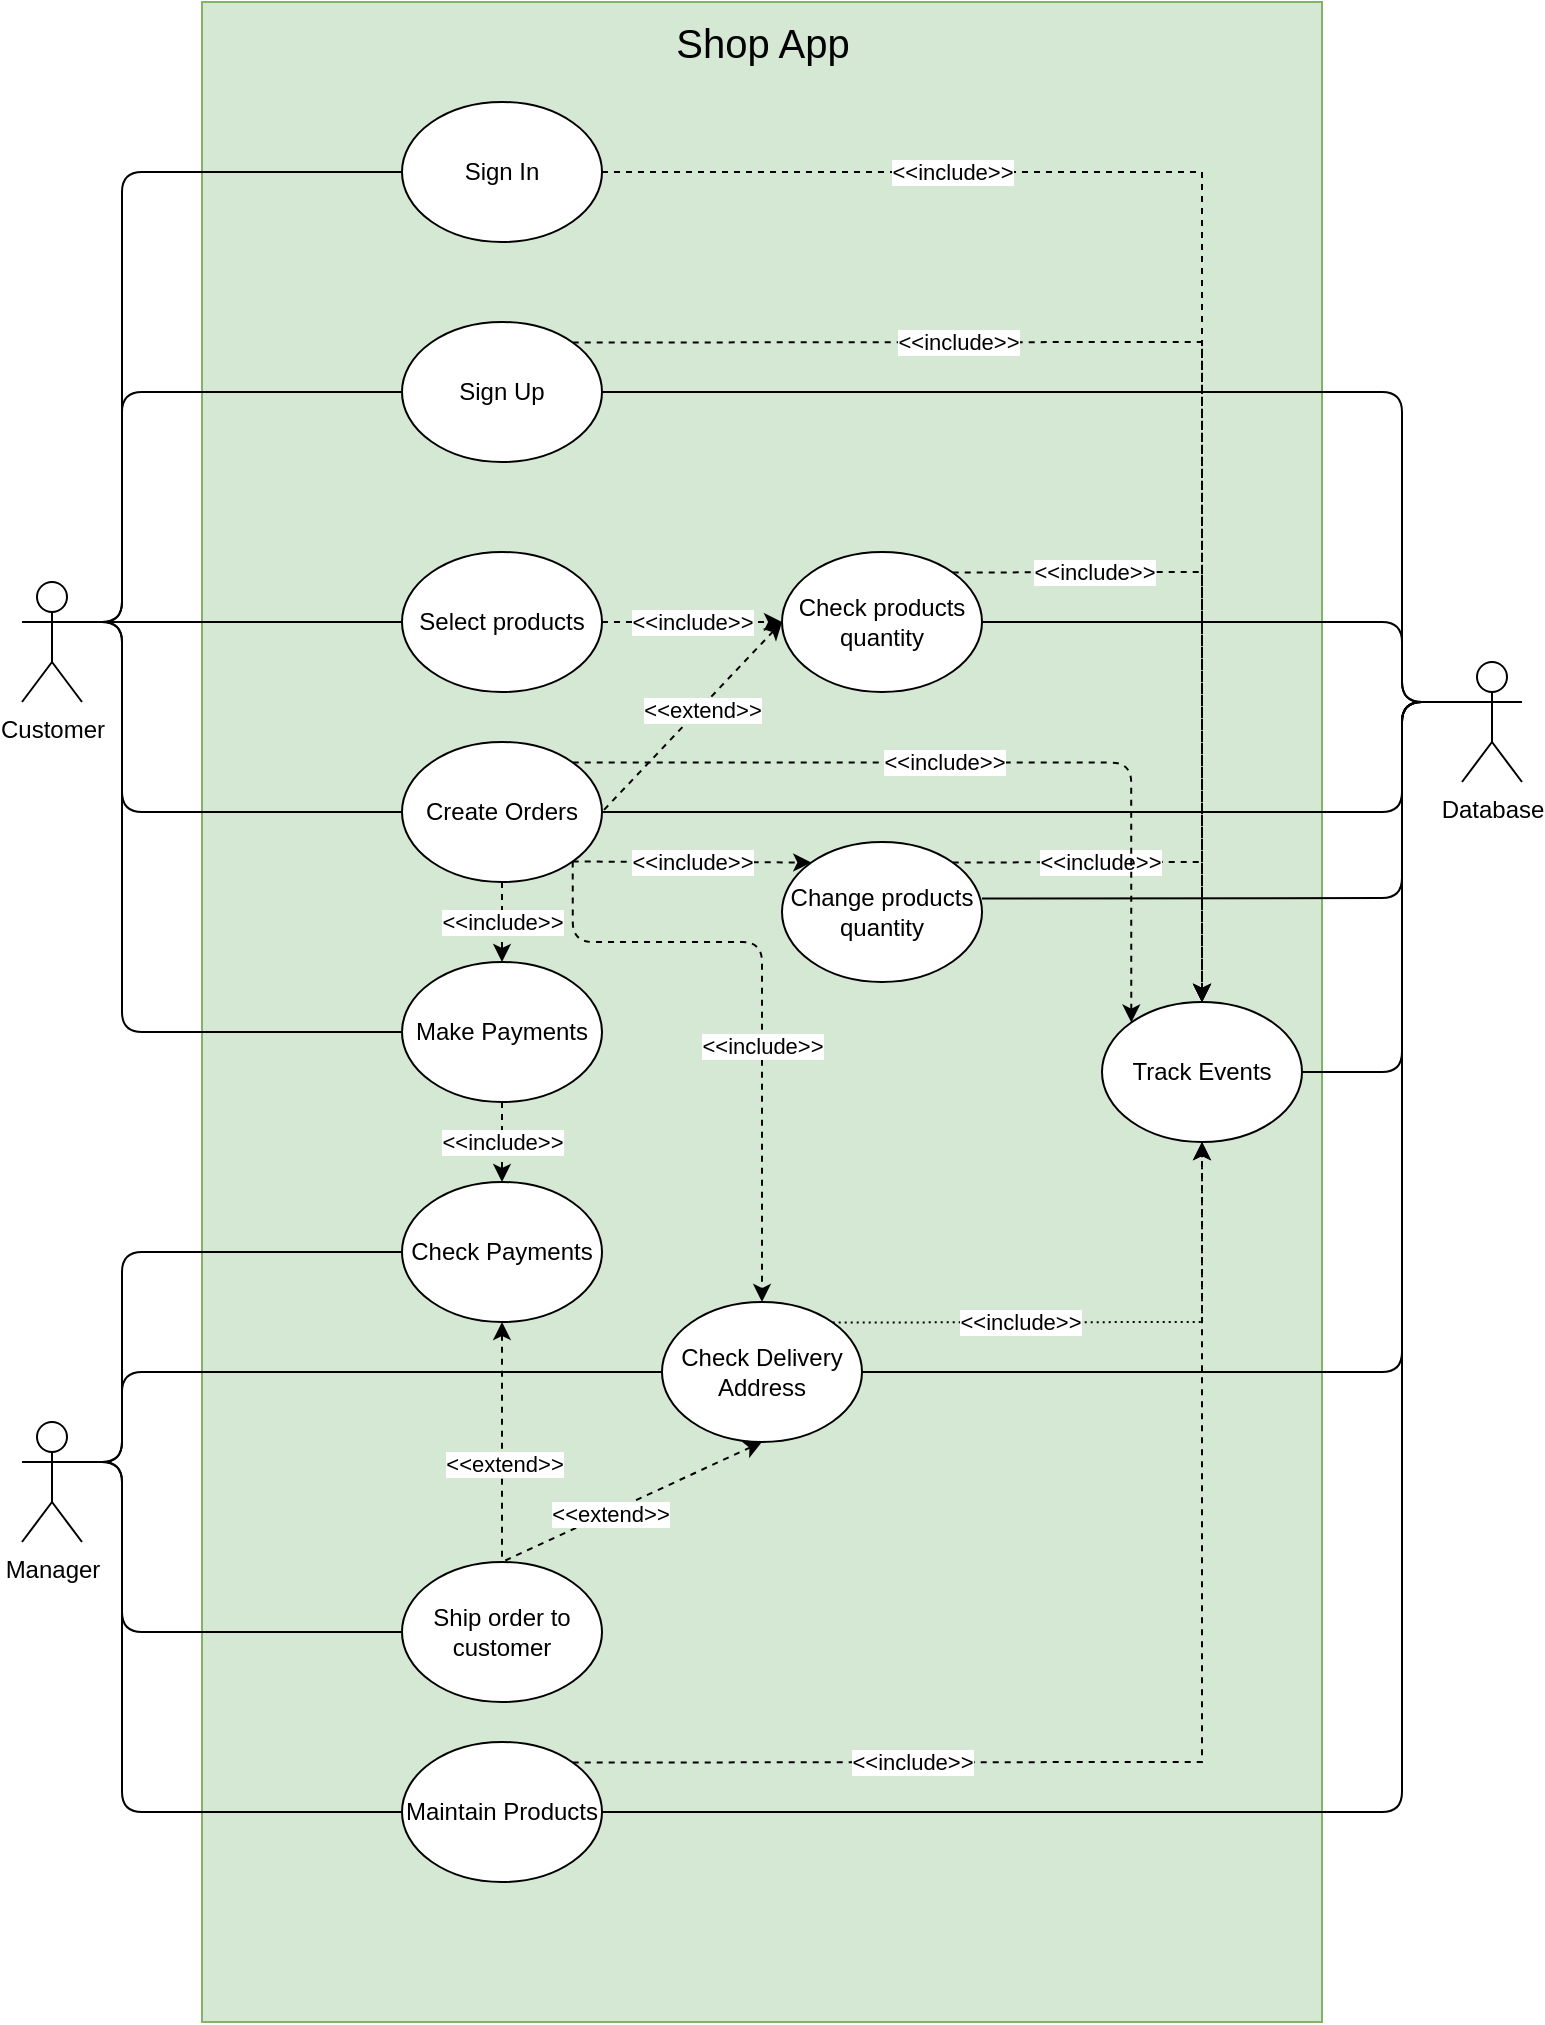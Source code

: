 <mxfile version="13.10.3" type="github" pages="3">
  <diagram id="mR4lNSbXPa1-wEHYoTpo" name="Use Case Diagram">
    <mxGraphModel dx="1038" dy="548" grid="1" gridSize="10" guides="1" tooltips="1" connect="1" arrows="1" fold="1" page="1" pageScale="1" pageWidth="850" pageHeight="1100" math="0" shadow="0">
      <root>
        <mxCell id="e0sn9arD9QVaBJSPJb-r-0" />
        <mxCell id="e0sn9arD9QVaBJSPJb-r-1" parent="e0sn9arD9QVaBJSPJb-r-0" />
        <mxCell id="WE5V-1Xdm0aEqyxw6BzE-3" value="" style="rounded=0;whiteSpace=wrap;html=1;fillColor=#d5e8d4;strokeColor=#82b366;" parent="e0sn9arD9QVaBJSPJb-r-1" vertex="1">
          <mxGeometry x="130" y="30" width="560" height="1010" as="geometry" />
        </mxCell>
        <mxCell id="WE5V-1Xdm0aEqyxw6BzE-4" value="&lt;font style=&quot;font-size: 20px&quot;&gt;Shop App&lt;/font&gt;" style="text;html=1;strokeColor=none;fillColor=none;align=center;verticalAlign=middle;whiteSpace=wrap;rounded=0;" parent="e0sn9arD9QVaBJSPJb-r-1" vertex="1">
          <mxGeometry x="352.5" y="40" width="115" height="20" as="geometry" />
        </mxCell>
        <mxCell id="VzhIrebD9ufiaJ7NJEK6-48" style="edgeStyle=none;rounded=1;orthogonalLoop=1;jettySize=auto;html=1;exitX=1;exitY=0.333;exitDx=0;exitDy=0;exitPerimeter=0;entryX=0;entryY=0.5;entryDx=0;entryDy=0;startArrow=none;startFill=0;endArrow=none;endFill=0;strokeColor=#000000;" parent="e0sn9arD9QVaBJSPJb-r-1" source="VzhIrebD9ufiaJ7NJEK6-1" target="VzhIrebD9ufiaJ7NJEK6-26" edge="1">
          <mxGeometry relative="1" as="geometry">
            <Array as="points">
              <mxPoint x="90" y="760" />
              <mxPoint x="90" y="845" />
            </Array>
          </mxGeometry>
        </mxCell>
        <mxCell id="VzhIrebD9ufiaJ7NJEK6-52" style="edgeStyle=none;rounded=1;orthogonalLoop=1;jettySize=auto;html=1;exitX=1;exitY=0.333;exitDx=0;exitDy=0;exitPerimeter=0;entryX=0;entryY=0.5;entryDx=0;entryDy=0;startArrow=none;startFill=0;endArrow=none;endFill=0;strokeColor=#000000;" parent="e0sn9arD9QVaBJSPJb-r-1" source="VzhIrebD9ufiaJ7NJEK6-1" target="VzhIrebD9ufiaJ7NJEK6-42" edge="1">
          <mxGeometry relative="1" as="geometry">
            <Array as="points">
              <mxPoint x="90" y="760" />
              <mxPoint x="90" y="715" />
            </Array>
          </mxGeometry>
        </mxCell>
        <mxCell id="VzhIrebD9ufiaJ7NJEK6-85" style="edgeStyle=none;rounded=1;orthogonalLoop=1;jettySize=auto;html=1;exitX=1;exitY=0.333;exitDx=0;exitDy=0;exitPerimeter=0;entryX=0;entryY=0.5;entryDx=0;entryDy=0;startArrow=none;startFill=0;endArrow=none;endFill=0;strokeColor=#000000;" parent="e0sn9arD9QVaBJSPJb-r-1" source="VzhIrebD9ufiaJ7NJEK6-1" target="VzhIrebD9ufiaJ7NJEK6-84" edge="1">
          <mxGeometry relative="1" as="geometry">
            <Array as="points">
              <mxPoint x="90" y="760" />
              <mxPoint x="90" y="935" />
            </Array>
          </mxGeometry>
        </mxCell>
        <mxCell id="VzhIrebD9ufiaJ7NJEK6-1" value="Manager" style="shape=umlActor;verticalLabelPosition=bottom;verticalAlign=top;html=1;outlineConnect=0;" parent="e0sn9arD9QVaBJSPJb-r-1" vertex="1">
          <mxGeometry x="40" y="740" width="30" height="60" as="geometry" />
        </mxCell>
        <mxCell id="VzhIrebD9ufiaJ7NJEK6-64" style="edgeStyle=none;rounded=1;orthogonalLoop=1;jettySize=auto;html=1;exitX=1;exitY=0.333;exitDx=0;exitDy=0;exitPerimeter=0;entryX=0;entryY=0.5;entryDx=0;entryDy=0;startArrow=none;startFill=0;endArrow=none;endFill=0;strokeColor=#000000;" parent="e0sn9arD9QVaBJSPJb-r-1" source="VzhIrebD9ufiaJ7NJEK6-6" target="VzhIrebD9ufiaJ7NJEK6-63" edge="1">
          <mxGeometry relative="1" as="geometry">
            <Array as="points">
              <mxPoint x="90" y="340" />
              <mxPoint x="90" y="225" />
            </Array>
          </mxGeometry>
        </mxCell>
        <mxCell id="VzhIrebD9ufiaJ7NJEK6-6" value="Customer" style="shape=umlActor;verticalLabelPosition=bottom;verticalAlign=top;html=1;outlineConnect=0;rotation=0;" parent="e0sn9arD9QVaBJSPJb-r-1" vertex="1">
          <mxGeometry x="40" y="320" width="30" height="60" as="geometry" />
        </mxCell>
        <mxCell id="VzhIrebD9ufiaJ7NJEK6-33" style="rounded=1;orthogonalLoop=1;jettySize=auto;html=1;exitX=0;exitY=0.333;exitDx=0;exitDy=0;exitPerimeter=0;entryX=1;entryY=0.5;entryDx=0;entryDy=0;endArrow=none;endFill=0;strokeColor=#000000;" parent="e0sn9arD9QVaBJSPJb-r-1" source="VzhIrebD9ufiaJ7NJEK6-7" target="VzhIrebD9ufiaJ7NJEK6-28" edge="1">
          <mxGeometry relative="1" as="geometry">
            <Array as="points">
              <mxPoint x="730" y="380" />
              <mxPoint x="730" y="340" />
            </Array>
          </mxGeometry>
        </mxCell>
        <mxCell id="VzhIrebD9ufiaJ7NJEK6-59" style="edgeStyle=none;rounded=1;orthogonalLoop=1;jettySize=auto;html=1;exitX=0;exitY=0.333;exitDx=0;exitDy=0;exitPerimeter=0;entryX=1;entryY=0.5;entryDx=0;entryDy=0;startArrow=none;startFill=0;endArrow=none;endFill=0;strokeColor=#000000;" parent="e0sn9arD9QVaBJSPJb-r-1" source="VzhIrebD9ufiaJ7NJEK6-7" target="VzhIrebD9ufiaJ7NJEK6-21" edge="1">
          <mxGeometry relative="1" as="geometry">
            <Array as="points">
              <mxPoint x="730" y="380" />
              <mxPoint x="730" y="435" />
            </Array>
          </mxGeometry>
        </mxCell>
        <mxCell id="VzhIrebD9ufiaJ7NJEK6-60" style="edgeStyle=none;rounded=1;orthogonalLoop=1;jettySize=auto;html=1;exitX=0;exitY=0.333;exitDx=0;exitDy=0;exitPerimeter=0;entryX=1;entryY=0.5;entryDx=0;entryDy=0;startArrow=none;startFill=0;endArrow=none;endFill=0;strokeColor=#000000;" parent="e0sn9arD9QVaBJSPJb-r-1" source="VzhIrebD9ufiaJ7NJEK6-7" target="VzhIrebD9ufiaJ7NJEK6-42" edge="1">
          <mxGeometry relative="1" as="geometry">
            <Array as="points">
              <mxPoint x="730" y="380" />
              <mxPoint x="730" y="715" />
            </Array>
          </mxGeometry>
        </mxCell>
        <mxCell id="VzhIrebD9ufiaJ7NJEK6-65" style="edgeStyle=none;rounded=1;orthogonalLoop=1;jettySize=auto;html=1;exitX=0;exitY=0.333;exitDx=0;exitDy=0;exitPerimeter=0;startArrow=none;startFill=0;endArrow=none;endFill=0;strokeColor=#000000;entryX=1;entryY=0.5;entryDx=0;entryDy=0;" parent="e0sn9arD9QVaBJSPJb-r-1" source="VzhIrebD9ufiaJ7NJEK6-7" target="VzhIrebD9ufiaJ7NJEK6-63" edge="1">
          <mxGeometry relative="1" as="geometry">
            <Array as="points">
              <mxPoint x="730" y="380" />
              <mxPoint x="730" y="225" />
            </Array>
          </mxGeometry>
        </mxCell>
        <mxCell id="VzhIrebD9ufiaJ7NJEK6-78" style="edgeStyle=none;rounded=1;orthogonalLoop=1;jettySize=auto;html=1;exitX=0;exitY=0.333;exitDx=0;exitDy=0;exitPerimeter=0;entryX=1;entryY=0.5;entryDx=0;entryDy=0;startArrow=none;startFill=0;endArrow=none;endFill=0;strokeColor=#000000;" parent="e0sn9arD9QVaBJSPJb-r-1" source="VzhIrebD9ufiaJ7NJEK6-7" target="VzhIrebD9ufiaJ7NJEK6-77" edge="1">
          <mxGeometry relative="1" as="geometry">
            <Array as="points">
              <mxPoint x="730" y="380" />
              <mxPoint x="730" y="565" />
            </Array>
          </mxGeometry>
        </mxCell>
        <mxCell id="VzhIrebD9ufiaJ7NJEK6-82" style="edgeStyle=none;rounded=1;orthogonalLoop=1;jettySize=auto;html=1;exitX=0;exitY=0.333;exitDx=0;exitDy=0;exitPerimeter=0;entryX=1;entryY=0.403;entryDx=0;entryDy=0;entryPerimeter=0;startArrow=none;startFill=0;endArrow=none;endFill=0;strokeColor=#000000;" parent="e0sn9arD9QVaBJSPJb-r-1" source="VzhIrebD9ufiaJ7NJEK6-7" target="VzhIrebD9ufiaJ7NJEK6-79" edge="1">
          <mxGeometry relative="1" as="geometry">
            <Array as="points">
              <mxPoint x="730" y="380" />
              <mxPoint x="730" y="478" />
            </Array>
          </mxGeometry>
        </mxCell>
        <mxCell id="VzhIrebD9ufiaJ7NJEK6-7" value="Database" style="shape=umlActor;verticalLabelPosition=bottom;verticalAlign=top;html=1;outlineConnect=0;" parent="e0sn9arD9QVaBJSPJb-r-1" vertex="1">
          <mxGeometry x="760" y="360" width="30" height="60" as="geometry" />
        </mxCell>
        <mxCell id="VzhIrebD9ufiaJ7NJEK6-11" value="Sign In" style="ellipse;whiteSpace=wrap;html=1;" parent="e0sn9arD9QVaBJSPJb-r-1" vertex="1">
          <mxGeometry x="230" y="80" width="100" height="70" as="geometry" />
        </mxCell>
        <mxCell id="VzhIrebD9ufiaJ7NJEK6-18" value="" style="endArrow=none;html=1;strokeColor=#000000;exitX=1;exitY=0.333;exitDx=0;exitDy=0;exitPerimeter=0;" parent="e0sn9arD9QVaBJSPJb-r-1" source="VzhIrebD9ufiaJ7NJEK6-6" target="VzhIrebD9ufiaJ7NJEK6-11" edge="1">
          <mxGeometry width="50" height="50" relative="1" as="geometry">
            <mxPoint x="130" y="270" as="sourcePoint" />
            <mxPoint x="420" y="420" as="targetPoint" />
            <Array as="points">
              <mxPoint x="90" y="340" />
              <mxPoint x="90" y="115" />
            </Array>
          </mxGeometry>
        </mxCell>
        <mxCell id="VzhIrebD9ufiaJ7NJEK6-29" value="&amp;lt;&amp;lt;include&amp;gt;&amp;gt;" style="rounded=0;orthogonalLoop=1;jettySize=auto;html=1;strokeColor=#000000;dashed=1;endArrow=classic;endFill=1;" parent="e0sn9arD9QVaBJSPJb-r-1" source="VzhIrebD9ufiaJ7NJEK6-20" target="VzhIrebD9ufiaJ7NJEK6-28" edge="1">
          <mxGeometry relative="1" as="geometry" />
        </mxCell>
        <mxCell id="VzhIrebD9ufiaJ7NJEK6-20" value="Select products" style="ellipse;whiteSpace=wrap;html=1;" parent="e0sn9arD9QVaBJSPJb-r-1" vertex="1">
          <mxGeometry x="230" y="305" width="100" height="70" as="geometry" />
        </mxCell>
        <mxCell id="VzhIrebD9ufiaJ7NJEK6-53" style="edgeStyle=orthogonalEdgeStyle;rounded=1;orthogonalLoop=1;jettySize=auto;html=1;exitX=1;exitY=1;exitDx=0;exitDy=0;entryX=0.5;entryY=0;entryDx=0;entryDy=0;startArrow=none;startFill=0;endArrow=classic;endFill=1;strokeColor=#000000;dashed=1;elbow=vertical;" parent="e0sn9arD9QVaBJSPJb-r-1" source="VzhIrebD9ufiaJ7NJEK6-21" target="VzhIrebD9ufiaJ7NJEK6-42" edge="1">
          <mxGeometry relative="1" as="geometry">
            <Array as="points">
              <mxPoint x="315" y="500" />
              <mxPoint x="410" y="500" />
            </Array>
          </mxGeometry>
        </mxCell>
        <mxCell id="VzhIrebD9ufiaJ7NJEK6-55" value="&amp;lt;&amp;lt;include&amp;gt;&amp;gt;" style="edgeLabel;html=1;align=center;verticalAlign=middle;resizable=0;points=[];" parent="VzhIrebD9ufiaJ7NJEK6-53" vertex="1" connectable="0">
          <mxGeometry x="0.101" y="-27" relative="1" as="geometry">
            <mxPoint x="27" y="12.94" as="offset" />
          </mxGeometry>
        </mxCell>
        <mxCell id="VzhIrebD9ufiaJ7NJEK6-21" value="Create Orders" style="ellipse;whiteSpace=wrap;html=1;" parent="e0sn9arD9QVaBJSPJb-r-1" vertex="1">
          <mxGeometry x="230" y="400" width="100" height="70" as="geometry" />
        </mxCell>
        <mxCell id="VzhIrebD9ufiaJ7NJEK6-22" value="Make Payments" style="ellipse;whiteSpace=wrap;html=1;" parent="e0sn9arD9QVaBJSPJb-r-1" vertex="1">
          <mxGeometry x="230" y="510" width="100" height="70" as="geometry" />
        </mxCell>
        <mxCell id="VzhIrebD9ufiaJ7NJEK6-23" value="" style="endArrow=none;html=1;strokeColor=#000000;entryX=0;entryY=0.5;entryDx=0;entryDy=0;exitX=1;exitY=0.333;exitDx=0;exitDy=0;exitPerimeter=0;" parent="e0sn9arD9QVaBJSPJb-r-1" source="VzhIrebD9ufiaJ7NJEK6-6" target="VzhIrebD9ufiaJ7NJEK6-20" edge="1">
          <mxGeometry width="50" height="50" relative="1" as="geometry">
            <mxPoint x="130" y="270" as="sourcePoint" />
            <mxPoint x="420" y="420" as="targetPoint" />
            <Array as="points">
              <mxPoint x="90" y="340" />
              <mxPoint x="55" y="340" />
            </Array>
          </mxGeometry>
        </mxCell>
        <mxCell id="VzhIrebD9ufiaJ7NJEK6-25" value="" style="endArrow=none;html=1;strokeColor=#000000;entryX=0;entryY=0.5;entryDx=0;entryDy=0;exitX=1;exitY=0.333;exitDx=0;exitDy=0;exitPerimeter=0;" parent="e0sn9arD9QVaBJSPJb-r-1" source="VzhIrebD9ufiaJ7NJEK6-6" target="VzhIrebD9ufiaJ7NJEK6-21" edge="1">
          <mxGeometry width="50" height="50" relative="1" as="geometry">
            <mxPoint x="120" y="390" as="sourcePoint" />
            <mxPoint x="420" y="420" as="targetPoint" />
            <Array as="points">
              <mxPoint x="90" y="340" />
              <mxPoint x="90" y="435" />
            </Array>
          </mxGeometry>
        </mxCell>
        <mxCell id="VzhIrebD9ufiaJ7NJEK6-26" value="Ship order to customer" style="ellipse;whiteSpace=wrap;html=1;" parent="e0sn9arD9QVaBJSPJb-r-1" vertex="1">
          <mxGeometry x="230" y="810" width="100" height="70" as="geometry" />
        </mxCell>
        <mxCell id="VzhIrebD9ufiaJ7NJEK6-27" value="" style="endArrow=none;html=1;strokeColor=#000000;entryX=1;entryY=0.333;entryDx=0;entryDy=0;entryPerimeter=0;exitX=0;exitY=0.5;exitDx=0;exitDy=0;" parent="e0sn9arD9QVaBJSPJb-r-1" source="VzhIrebD9ufiaJ7NJEK6-44" target="VzhIrebD9ufiaJ7NJEK6-1" edge="1">
          <mxGeometry width="50" height="50" relative="1" as="geometry">
            <mxPoint x="370" y="460" as="sourcePoint" />
            <mxPoint x="420" y="410" as="targetPoint" />
            <Array as="points">
              <mxPoint x="90" y="655" />
              <mxPoint x="90" y="760" />
            </Array>
          </mxGeometry>
        </mxCell>
        <mxCell id="VzhIrebD9ufiaJ7NJEK6-31" style="rounded=0;orthogonalLoop=1;jettySize=auto;html=1;exitX=0;exitY=0.5;exitDx=0;exitDy=0;entryX=1;entryY=0.5;entryDx=0;entryDy=0;dashed=1;endArrow=none;endFill=0;strokeColor=#000000;startArrow=classic;startFill=1;" parent="e0sn9arD9QVaBJSPJb-r-1" source="VzhIrebD9ufiaJ7NJEK6-28" target="VzhIrebD9ufiaJ7NJEK6-21" edge="1">
          <mxGeometry relative="1" as="geometry" />
        </mxCell>
        <mxCell id="VzhIrebD9ufiaJ7NJEK6-32" value="&amp;lt;&amp;lt;extend&amp;gt;&amp;gt;" style="edgeLabel;html=1;align=center;verticalAlign=middle;resizable=0;points=[];" parent="VzhIrebD9ufiaJ7NJEK6-31" vertex="1" connectable="0">
          <mxGeometry x="0.171" y="1" relative="1" as="geometry">
            <mxPoint x="11.65" y="-12.25" as="offset" />
          </mxGeometry>
        </mxCell>
        <mxCell id="VzhIrebD9ufiaJ7NJEK6-28" value="Check products quantity" style="ellipse;whiteSpace=wrap;html=1;" parent="e0sn9arD9QVaBJSPJb-r-1" vertex="1">
          <mxGeometry x="420" y="305" width="100" height="70" as="geometry" />
        </mxCell>
        <mxCell id="VzhIrebD9ufiaJ7NJEK6-35" value="&amp;lt;&amp;lt;include&amp;gt;&amp;gt;" style="rounded=0;orthogonalLoop=1;jettySize=auto;html=1;strokeColor=#000000;dashed=1;endArrow=classic;endFill=1;exitX=0.5;exitY=1;exitDx=0;exitDy=0;" parent="e0sn9arD9QVaBJSPJb-r-1" source="VzhIrebD9ufiaJ7NJEK6-21" target="VzhIrebD9ufiaJ7NJEK6-22" edge="1">
          <mxGeometry relative="1" as="geometry">
            <mxPoint x="347.664" y="440.0" as="sourcePoint" />
            <mxPoint x="449.997" y="454.304" as="targetPoint" />
          </mxGeometry>
        </mxCell>
        <mxCell id="VzhIrebD9ufiaJ7NJEK6-36" value="" style="endArrow=none;html=1;strokeColor=#000000;entryX=1;entryY=0.333;entryDx=0;entryDy=0;entryPerimeter=0;exitX=0;exitY=0.5;exitDx=0;exitDy=0;" parent="e0sn9arD9QVaBJSPJb-r-1" source="VzhIrebD9ufiaJ7NJEK6-22" target="VzhIrebD9ufiaJ7NJEK6-6" edge="1">
          <mxGeometry width="50" height="50" relative="1" as="geometry">
            <mxPoint x="370" y="460" as="sourcePoint" />
            <mxPoint x="420" y="410" as="targetPoint" />
            <Array as="points">
              <mxPoint x="90" y="545" />
              <mxPoint x="90" y="340" />
            </Array>
          </mxGeometry>
        </mxCell>
        <mxCell id="VzhIrebD9ufiaJ7NJEK6-37" style="rounded=0;orthogonalLoop=1;jettySize=auto;html=1;exitX=0.5;exitY=1;exitDx=0;exitDy=0;entryX=0.5;entryY=0;entryDx=0;entryDy=0;dashed=1;endArrow=none;endFill=0;strokeColor=#000000;startArrow=classic;startFill=1;" parent="e0sn9arD9QVaBJSPJb-r-1" source="VzhIrebD9ufiaJ7NJEK6-44" target="VzhIrebD9ufiaJ7NJEK6-26" edge="1">
          <mxGeometry relative="1" as="geometry">
            <mxPoint x="560" y="450" as="sourcePoint" />
            <mxPoint x="460" y="510" as="targetPoint" />
          </mxGeometry>
        </mxCell>
        <mxCell id="VzhIrebD9ufiaJ7NJEK6-38" value="&amp;lt;&amp;lt;extend&amp;gt;&amp;gt;" style="edgeLabel;html=1;align=center;verticalAlign=middle;resizable=0;points=[];" parent="VzhIrebD9ufiaJ7NJEK6-37" vertex="1" connectable="0">
          <mxGeometry x="0.171" y="1" relative="1" as="geometry">
            <mxPoint as="offset" />
          </mxGeometry>
        </mxCell>
        <mxCell id="VzhIrebD9ufiaJ7NJEK6-42" value="Check Delivery Address" style="ellipse;whiteSpace=wrap;html=1;" parent="e0sn9arD9QVaBJSPJb-r-1" vertex="1">
          <mxGeometry x="360" y="680" width="100" height="70" as="geometry" />
        </mxCell>
        <mxCell id="VzhIrebD9ufiaJ7NJEK6-44" value="Check Payments" style="ellipse;whiteSpace=wrap;html=1;" parent="e0sn9arD9QVaBJSPJb-r-1" vertex="1">
          <mxGeometry x="230" y="620" width="100" height="70" as="geometry" />
        </mxCell>
        <mxCell id="VzhIrebD9ufiaJ7NJEK6-46" value="&amp;lt;&amp;lt;include&amp;gt;&amp;gt;" style="rounded=0;orthogonalLoop=1;jettySize=auto;html=1;strokeColor=#000000;dashed=1;endArrow=classic;endFill=1;exitX=0.5;exitY=1;exitDx=0;exitDy=0;entryX=0.5;entryY=0;entryDx=0;entryDy=0;" parent="e0sn9arD9QVaBJSPJb-r-1" source="VzhIrebD9ufiaJ7NJEK6-22" target="VzhIrebD9ufiaJ7NJEK6-44" edge="1">
          <mxGeometry relative="1" as="geometry">
            <mxPoint x="290" y="490" as="sourcePoint" />
            <mxPoint x="290" y="530" as="targetPoint" />
          </mxGeometry>
        </mxCell>
        <mxCell id="VzhIrebD9ufiaJ7NJEK6-50" style="rounded=0;orthogonalLoop=1;jettySize=auto;html=1;exitX=0.5;exitY=1;exitDx=0;exitDy=0;dashed=1;endArrow=none;endFill=0;strokeColor=#000000;startArrow=classic;startFill=1;entryX=0.5;entryY=0;entryDx=0;entryDy=0;" parent="e0sn9arD9QVaBJSPJb-r-1" source="VzhIrebD9ufiaJ7NJEK6-42" target="VzhIrebD9ufiaJ7NJEK6-26" edge="1">
          <mxGeometry relative="1" as="geometry">
            <mxPoint x="475" y="670" as="sourcePoint" />
            <mxPoint x="370" y="770" as="targetPoint" />
          </mxGeometry>
        </mxCell>
        <mxCell id="VzhIrebD9ufiaJ7NJEK6-51" value="&amp;lt;&amp;lt;extend&amp;gt;&amp;gt;" style="edgeLabel;html=1;align=center;verticalAlign=middle;resizable=0;points=[];" parent="VzhIrebD9ufiaJ7NJEK6-50" vertex="1" connectable="0">
          <mxGeometry x="0.171" y="1" relative="1" as="geometry">
            <mxPoint as="offset" />
          </mxGeometry>
        </mxCell>
        <mxCell id="VzhIrebD9ufiaJ7NJEK6-63" value="Sign Up" style="ellipse;whiteSpace=wrap;html=1;" parent="e0sn9arD9QVaBJSPJb-r-1" vertex="1">
          <mxGeometry x="230" y="190" width="100" height="70" as="geometry" />
        </mxCell>
        <mxCell id="VzhIrebD9ufiaJ7NJEK6-74" value="&amp;lt;&amp;lt;include&amp;gt;&amp;gt;" style="rounded=0;orthogonalLoop=1;jettySize=auto;html=1;strokeColor=#000000;dashed=1;endArrow=classic;endFill=1;exitX=1;exitY=0.5;exitDx=0;exitDy=0;entryX=0.5;entryY=0;entryDx=0;entryDy=0;" parent="e0sn9arD9QVaBJSPJb-r-1" source="VzhIrebD9ufiaJ7NJEK6-11" target="VzhIrebD9ufiaJ7NJEK6-77" edge="1">
          <mxGeometry x="-0.511" relative="1" as="geometry">
            <mxPoint x="338.99" y="371.999" as="sourcePoint" />
            <mxPoint x="451.01" y="388.001" as="targetPoint" />
            <Array as="points">
              <mxPoint x="630" y="115" />
            </Array>
            <mxPoint as="offset" />
          </mxGeometry>
        </mxCell>
        <mxCell id="VzhIrebD9ufiaJ7NJEK6-76" value="&amp;lt;&amp;lt;include&amp;gt;&amp;gt;" style="rounded=0;orthogonalLoop=1;jettySize=auto;html=1;strokeColor=#000000;dashed=1;endArrow=classic;endFill=1;exitX=1;exitY=0;exitDx=0;exitDy=0;entryX=0.5;entryY=0;entryDx=0;entryDy=0;" parent="e0sn9arD9QVaBJSPJb-r-1" source="VzhIrebD9ufiaJ7NJEK6-63" target="VzhIrebD9ufiaJ7NJEK6-77" edge="1">
          <mxGeometry x="-0.403" relative="1" as="geometry">
            <mxPoint x="340" y="155" as="sourcePoint" />
            <mxPoint x="610" y="155" as="targetPoint" />
            <Array as="points">
              <mxPoint x="630" y="200" />
            </Array>
            <mxPoint as="offset" />
          </mxGeometry>
        </mxCell>
        <mxCell id="VzhIrebD9ufiaJ7NJEK6-77" value="Track Events" style="ellipse;whiteSpace=wrap;html=1;" parent="e0sn9arD9QVaBJSPJb-r-1" vertex="1">
          <mxGeometry x="580" y="530" width="100" height="70" as="geometry" />
        </mxCell>
        <mxCell id="VzhIrebD9ufiaJ7NJEK6-79" value="Change products quantity" style="ellipse;whiteSpace=wrap;html=1;" parent="e0sn9arD9QVaBJSPJb-r-1" vertex="1">
          <mxGeometry x="420" y="450" width="100" height="70" as="geometry" />
        </mxCell>
        <mxCell id="VzhIrebD9ufiaJ7NJEK6-81" value="&amp;lt;&amp;lt;include&amp;gt;&amp;gt;" style="rounded=0;orthogonalLoop=1;jettySize=auto;html=1;strokeColor=#000000;dashed=1;endArrow=classic;endFill=1;exitX=1;exitY=1;exitDx=0;exitDy=0;entryX=0;entryY=0;entryDx=0;entryDy=0;" parent="e0sn9arD9QVaBJSPJb-r-1" source="VzhIrebD9ufiaJ7NJEK6-21" target="VzhIrebD9ufiaJ7NJEK6-79" edge="1">
          <mxGeometry relative="1" as="geometry">
            <mxPoint x="290" y="480" as="sourcePoint" />
            <mxPoint x="290" y="520" as="targetPoint" />
            <Array as="points" />
          </mxGeometry>
        </mxCell>
        <mxCell id="VzhIrebD9ufiaJ7NJEK6-84" value="Maintain Products" style="ellipse;whiteSpace=wrap;html=1;" parent="e0sn9arD9QVaBJSPJb-r-1" vertex="1">
          <mxGeometry x="230" y="900" width="100" height="70" as="geometry" />
        </mxCell>
        <mxCell id="VzhIrebD9ufiaJ7NJEK6-86" value="&amp;lt;&amp;lt;include&amp;gt;&amp;gt;" style="rounded=0;orthogonalLoop=1;jettySize=auto;html=1;strokeColor=#000000;dashed=1;endArrow=classic;endFill=1;exitX=1;exitY=0;exitDx=0;exitDy=0;entryX=0.5;entryY=0;entryDx=0;entryDy=0;" parent="e0sn9arD9QVaBJSPJb-r-1" source="VzhIrebD9ufiaJ7NJEK6-79" target="VzhIrebD9ufiaJ7NJEK6-77" edge="1">
          <mxGeometry x="-0.246" relative="1" as="geometry">
            <mxPoint x="340" y="235" as="sourcePoint" />
            <mxPoint x="590.0" y="145" as="targetPoint" />
            <Array as="points">
              <mxPoint x="630" y="460" />
            </Array>
            <mxPoint as="offset" />
          </mxGeometry>
        </mxCell>
        <mxCell id="VzhIrebD9ufiaJ7NJEK6-88" value="&amp;lt;&amp;lt;include&amp;gt;&amp;gt;" style="rounded=0;orthogonalLoop=1;jettySize=auto;html=1;strokeColor=#000000;dashed=1;endArrow=classic;endFill=1;exitX=1;exitY=0;exitDx=0;exitDy=0;entryX=0.5;entryY=1;entryDx=0;entryDy=0;" parent="e0sn9arD9QVaBJSPJb-r-1" source="VzhIrebD9ufiaJ7NJEK6-84" target="VzhIrebD9ufiaJ7NJEK6-77" edge="1">
          <mxGeometry x="-0.453" relative="1" as="geometry">
            <mxPoint x="340" y="855" as="sourcePoint" />
            <mxPoint x="430.0" y="855" as="targetPoint" />
            <Array as="points">
              <mxPoint x="630" y="910" />
            </Array>
            <mxPoint x="-1" as="offset" />
          </mxGeometry>
        </mxCell>
        <mxCell id="VzhIrebD9ufiaJ7NJEK6-89" value="&amp;lt;&amp;lt;include&amp;gt;&amp;gt;" style="rounded=0;orthogonalLoop=1;jettySize=auto;html=1;strokeColor=#000000;dashed=1;endArrow=classic;endFill=1;exitX=1;exitY=0;exitDx=0;exitDy=0;entryX=0.5;entryY=1;entryDx=0;entryDy=0;dashPattern=1 2;" parent="e0sn9arD9QVaBJSPJb-r-1" source="VzhIrebD9ufiaJ7NJEK6-42" target="VzhIrebD9ufiaJ7NJEK6-77" edge="1">
          <mxGeometry x="-0.316" relative="1" as="geometry">
            <mxPoint x="480" y="820" as="sourcePoint" />
            <mxPoint x="640" y="550" as="targetPoint" />
            <Array as="points">
              <mxPoint x="630" y="690" />
            </Array>
            <mxPoint as="offset" />
          </mxGeometry>
        </mxCell>
        <mxCell id="VzhIrebD9ufiaJ7NJEK6-90" style="edgeStyle=none;rounded=1;orthogonalLoop=1;jettySize=auto;html=1;exitX=0;exitY=0.333;exitDx=0;exitDy=0;exitPerimeter=0;entryX=1;entryY=0.5;entryDx=0;entryDy=0;startArrow=none;startFill=0;endArrow=none;endFill=0;strokeColor=#000000;" parent="e0sn9arD9QVaBJSPJb-r-1" source="VzhIrebD9ufiaJ7NJEK6-7" target="VzhIrebD9ufiaJ7NJEK6-84" edge="1">
          <mxGeometry relative="1" as="geometry">
            <mxPoint x="770" y="390" as="sourcePoint" />
            <mxPoint x="470" y="725" as="targetPoint" />
            <Array as="points">
              <mxPoint x="730" y="380" />
              <mxPoint x="730" y="935" />
            </Array>
          </mxGeometry>
        </mxCell>
        <mxCell id="VzhIrebD9ufiaJ7NJEK6-91" value="&amp;lt;&amp;lt;include&amp;gt;&amp;gt;" style="rounded=0;orthogonalLoop=1;jettySize=auto;html=1;strokeColor=#000000;dashed=1;endArrow=classic;endFill=1;exitX=1;exitY=0;exitDx=0;exitDy=0;entryX=0.5;entryY=0;entryDx=0;entryDy=0;" parent="e0sn9arD9QVaBJSPJb-r-1" source="VzhIrebD9ufiaJ7NJEK6-28" target="VzhIrebD9ufiaJ7NJEK6-77" edge="1">
          <mxGeometry x="-0.584" relative="1" as="geometry">
            <mxPoint x="290" y="200" as="sourcePoint" />
            <mxPoint x="640" y="480" as="targetPoint" />
            <Array as="points">
              <mxPoint x="630" y="315" />
            </Array>
            <mxPoint as="offset" />
          </mxGeometry>
        </mxCell>
        <mxCell id="VzhIrebD9ufiaJ7NJEK6-92" style="edgeStyle=orthogonalEdgeStyle;rounded=1;orthogonalLoop=1;jettySize=auto;html=1;exitX=1;exitY=0;exitDx=0;exitDy=0;startArrow=none;startFill=0;endArrow=classic;endFill=1;strokeColor=#000000;dashed=1;entryX=0;entryY=0;entryDx=0;entryDy=0;" parent="e0sn9arD9QVaBJSPJb-r-1" source="VzhIrebD9ufiaJ7NJEK6-21" target="VzhIrebD9ufiaJ7NJEK6-77" edge="1">
          <mxGeometry relative="1" as="geometry">
            <mxPoint x="325.355" y="469.749" as="sourcePoint" />
            <mxPoint x="420" y="690" as="targetPoint" />
            <Array as="points">
              <mxPoint x="595" y="410" />
            </Array>
          </mxGeometry>
        </mxCell>
        <mxCell id="VzhIrebD9ufiaJ7NJEK6-93" value="&amp;lt;&amp;lt;include&amp;gt;&amp;gt;" style="edgeLabel;html=1;align=center;verticalAlign=middle;resizable=0;points=[];" parent="VzhIrebD9ufiaJ7NJEK6-92" vertex="1" connectable="0">
          <mxGeometry x="0.101" y="-27" relative="1" as="geometry">
            <mxPoint x="-40.35" y="-27.27" as="offset" />
          </mxGeometry>
        </mxCell>
      </root>
    </mxGraphModel>
  </diagram>
  <diagram id="R2lEEEUBdFMjLlhIrx00" name="ERD Shop Tables">
    <mxGraphModel dx="2333" dy="783" grid="1" gridSize="10" guides="1" tooltips="1" connect="1" arrows="1" fold="1" page="1" pageScale="1" pageWidth="850" pageHeight="1100" math="0" shadow="0" extFonts="Permanent Marker^https://fonts.googleapis.com/css?family=Permanent+Marker">
      <root>
        <mxCell id="0" />
        <mxCell id="1" parent="0" />
        <mxCell id="Mm3gTE9nhFV8aDJE3xkG-153" value="Customer" style="shape=table;startSize=30;container=1;collapsible=1;childLayout=tableLayout;fixedRows=1;rowLines=0;fontStyle=1;align=center;resizeLast=1;flipH=1;" parent="1" vertex="1">
          <mxGeometry x="40" y="150" width="190" height="160" as="geometry">
            <mxRectangle x="40" y="40" width="90" height="30" as="alternateBounds" />
          </mxGeometry>
        </mxCell>
        <mxCell id="Mm3gTE9nhFV8aDJE3xkG-154" value="" style="shape=partialRectangle;collapsible=0;dropTarget=0;pointerEvents=0;fillColor=none;top=0;left=0;bottom=1;right=0;points=[[0,0.5],[1,0.5]];portConstraint=eastwest;" parent="Mm3gTE9nhFV8aDJE3xkG-153" vertex="1">
          <mxGeometry y="30" width="190" height="30" as="geometry" />
        </mxCell>
        <mxCell id="Mm3gTE9nhFV8aDJE3xkG-155" value="PK" style="shape=partialRectangle;connectable=0;fillColor=none;top=0;left=0;bottom=0;right=0;fontStyle=1;overflow=hidden;" parent="Mm3gTE9nhFV8aDJE3xkG-154" vertex="1">
          <mxGeometry width="30" height="30" as="geometry" />
        </mxCell>
        <mxCell id="Mm3gTE9nhFV8aDJE3xkG-156" value="Customer ID" style="shape=partialRectangle;connectable=0;fillColor=none;top=0;left=0;bottom=0;right=0;align=left;spacingLeft=6;fontStyle=5;overflow=hidden;" parent="Mm3gTE9nhFV8aDJE3xkG-154" vertex="1">
          <mxGeometry x="30" width="160" height="30" as="geometry" />
        </mxCell>
        <mxCell id="5mIJEUFTQ7qlV4UU8vpN-74" value="" style="shape=partialRectangle;collapsible=0;dropTarget=0;pointerEvents=0;fillColor=none;top=0;left=0;bottom=0;right=0;points=[[0,0.5],[1,0.5]];portConstraint=eastwest;" vertex="1" parent="Mm3gTE9nhFV8aDJE3xkG-153">
          <mxGeometry y="60" width="190" height="30" as="geometry" />
        </mxCell>
        <mxCell id="5mIJEUFTQ7qlV4UU8vpN-75" value="FK" style="shape=partialRectangle;connectable=0;fillColor=none;top=0;left=0;bottom=0;right=0;editable=1;overflow=hidden;" vertex="1" parent="5mIJEUFTQ7qlV4UU8vpN-74">
          <mxGeometry width="30" height="30" as="geometry" />
        </mxCell>
        <mxCell id="5mIJEUFTQ7qlV4UU8vpN-76" value="ContactID" style="shape=partialRectangle;connectable=0;fillColor=none;top=0;left=0;bottom=0;right=0;align=left;spacingLeft=6;overflow=hidden;" vertex="1" parent="5mIJEUFTQ7qlV4UU8vpN-74">
          <mxGeometry x="30" width="160" height="30" as="geometry" />
        </mxCell>
        <mxCell id="vSh4W7z1Wrmtp2xvGvMz-70" value="" style="shape=partialRectangle;collapsible=0;dropTarget=0;pointerEvents=0;fillColor=none;top=0;left=0;bottom=0;right=0;points=[[0,0.5],[1,0.5]];portConstraint=eastwest;" parent="Mm3gTE9nhFV8aDJE3xkG-153" vertex="1">
          <mxGeometry y="90" width="190" height="30" as="geometry" />
        </mxCell>
        <mxCell id="vSh4W7z1Wrmtp2xvGvMz-71" value="FK" style="shape=partialRectangle;connectable=0;fillColor=none;top=0;left=0;bottom=0;right=0;editable=1;overflow=hidden;" parent="vSh4W7z1Wrmtp2xvGvMz-70" vertex="1">
          <mxGeometry width="30" height="30" as="geometry" />
        </mxCell>
        <mxCell id="vSh4W7z1Wrmtp2xvGvMz-72" value="AddressID" style="shape=partialRectangle;connectable=0;fillColor=none;top=0;left=0;bottom=0;right=0;align=left;spacingLeft=6;overflow=hidden;" parent="vSh4W7z1Wrmtp2xvGvMz-70" vertex="1">
          <mxGeometry x="30" width="160" height="30" as="geometry" />
        </mxCell>
        <mxCell id="Dsom1omeqRga9T4WdXha-7" value="" style="shape=partialRectangle;collapsible=0;dropTarget=0;pointerEvents=0;fillColor=none;top=0;left=0;bottom=0;right=0;points=[[0,0.5],[1,0.5]];portConstraint=eastwest;" vertex="1" parent="Mm3gTE9nhFV8aDJE3xkG-153">
          <mxGeometry y="120" width="190" height="40" as="geometry" />
        </mxCell>
        <mxCell id="Dsom1omeqRga9T4WdXha-8" value="" style="shape=partialRectangle;connectable=0;fillColor=none;top=0;left=0;bottom=0;right=0;editable=1;overflow=hidden;" vertex="1" parent="Dsom1omeqRga9T4WdXha-7">
          <mxGeometry width="30" height="40" as="geometry" />
        </mxCell>
        <mxCell id="Dsom1omeqRga9T4WdXha-9" value="Discount" style="shape=partialRectangle;connectable=0;fillColor=none;top=0;left=0;bottom=0;right=0;align=left;spacingLeft=6;overflow=hidden;" vertex="1" parent="Dsom1omeqRga9T4WdXha-7">
          <mxGeometry x="30" width="160" height="40" as="geometry" />
        </mxCell>
        <mxCell id="Mm3gTE9nhFV8aDJE3xkG-168" value="" style="shape=partialRectangle;collapsible=0;dropTarget=0;pointerEvents=0;fillColor=none;top=0;left=0;bottom=0;right=0;points=[[0,0.5],[1,0.5]];portConstraint=eastwest;flipH=1;" parent="1" vertex="1">
          <mxGeometry x="474" y="920" width="180" height="30" as="geometry" />
        </mxCell>
        <mxCell id="Mm3gTE9nhFV8aDJE3xkG-169" value="" style="shape=partialRectangle;connectable=0;fillColor=none;top=0;left=0;bottom=0;right=0;editable=1;overflow=hidden;" parent="Mm3gTE9nhFV8aDJE3xkG-168" vertex="1">
          <mxGeometry width="30" height="30" as="geometry" />
        </mxCell>
        <mxCell id="CFyH6eeE_y9WPXT-orT0-1" value="Orders" style="shape=table;startSize=30;container=1;collapsible=1;childLayout=tableLayout;fixedRows=1;rowLines=0;fontStyle=1;align=center;resizeLast=1;flipH=1;" parent="1" vertex="1">
          <mxGeometry x="350" y="350" width="190" height="360" as="geometry" />
        </mxCell>
        <mxCell id="CFyH6eeE_y9WPXT-orT0-2" value="" style="shape=partialRectangle;collapsible=0;dropTarget=0;pointerEvents=0;fillColor=none;top=0;left=0;bottom=1;right=0;points=[[0,0.5],[1,0.5]];portConstraint=eastwest;" parent="CFyH6eeE_y9WPXT-orT0-1" vertex="1">
          <mxGeometry y="30" width="190" height="30" as="geometry" />
        </mxCell>
        <mxCell id="CFyH6eeE_y9WPXT-orT0-3" value="PK" style="shape=partialRectangle;connectable=0;fillColor=none;top=0;left=0;bottom=0;right=0;fontStyle=1;overflow=hidden;" parent="CFyH6eeE_y9WPXT-orT0-2" vertex="1">
          <mxGeometry width="30" height="30" as="geometry" />
        </mxCell>
        <mxCell id="CFyH6eeE_y9WPXT-orT0-4" value="OrderID" style="shape=partialRectangle;connectable=0;fillColor=none;top=0;left=0;bottom=0;right=0;align=left;spacingLeft=6;fontStyle=5;overflow=hidden;" parent="CFyH6eeE_y9WPXT-orT0-2" vertex="1">
          <mxGeometry x="30" width="160" height="30" as="geometry" />
        </mxCell>
        <mxCell id="CFyH6eeE_y9WPXT-orT0-5" value="" style="shape=partialRectangle;collapsible=0;dropTarget=0;pointerEvents=0;fillColor=none;top=0;left=0;bottom=0;right=0;points=[[0,0.5],[1,0.5]];portConstraint=eastwest;" parent="CFyH6eeE_y9WPXT-orT0-1" vertex="1">
          <mxGeometry y="60" width="190" height="30" as="geometry" />
        </mxCell>
        <mxCell id="CFyH6eeE_y9WPXT-orT0-6" value="FK" style="shape=partialRectangle;connectable=0;fillColor=none;top=0;left=0;bottom=0;right=0;editable=1;overflow=hidden;" parent="CFyH6eeE_y9WPXT-orT0-5" vertex="1">
          <mxGeometry width="30" height="30" as="geometry" />
        </mxCell>
        <mxCell id="CFyH6eeE_y9WPXT-orT0-7" value="CustomerID" style="shape=partialRectangle;connectable=0;fillColor=none;top=0;left=0;bottom=0;right=0;align=left;spacingLeft=6;overflow=hidden;" parent="CFyH6eeE_y9WPXT-orT0-5" vertex="1">
          <mxGeometry x="30" width="160" height="30" as="geometry" />
        </mxCell>
        <mxCell id="2IE5AS93_SuTDEM4m2bp-1" value="" style="shape=partialRectangle;collapsible=0;dropTarget=0;pointerEvents=0;fillColor=none;top=0;left=0;bottom=0;right=0;points=[[0,0.5],[1,0.5]];portConstraint=eastwest;" parent="CFyH6eeE_y9WPXT-orT0-1" vertex="1">
          <mxGeometry y="90" width="190" height="30" as="geometry" />
        </mxCell>
        <mxCell id="2IE5AS93_SuTDEM4m2bp-2" value="FK" style="shape=partialRectangle;connectable=0;fillColor=none;top=0;left=0;bottom=0;right=0;editable=1;overflow=hidden;" parent="2IE5AS93_SuTDEM4m2bp-1" vertex="1">
          <mxGeometry width="30" height="30" as="geometry" />
        </mxCell>
        <mxCell id="2IE5AS93_SuTDEM4m2bp-3" value="ManagerID" style="shape=partialRectangle;connectable=0;fillColor=none;top=0;left=0;bottom=0;right=0;align=left;spacingLeft=6;overflow=hidden;" parent="2IE5AS93_SuTDEM4m2bp-1" vertex="1">
          <mxGeometry x="30" width="160" height="30" as="geometry" />
        </mxCell>
        <mxCell id="5mIJEUFTQ7qlV4UU8vpN-1" value="" style="shape=partialRectangle;collapsible=0;dropTarget=0;pointerEvents=0;fillColor=none;top=0;left=0;bottom=0;right=0;points=[[0,0.5],[1,0.5]];portConstraint=eastwest;" vertex="1" parent="CFyH6eeE_y9WPXT-orT0-1">
          <mxGeometry y="120" width="190" height="30" as="geometry" />
        </mxCell>
        <mxCell id="5mIJEUFTQ7qlV4UU8vpN-2" value="FK" style="shape=partialRectangle;connectable=0;fillColor=none;top=0;left=0;bottom=0;right=0;editable=1;overflow=hidden;" vertex="1" parent="5mIJEUFTQ7qlV4UU8vpN-1">
          <mxGeometry width="30" height="30" as="geometry" />
        </mxCell>
        <mxCell id="5mIJEUFTQ7qlV4UU8vpN-3" value="PaymentID" style="shape=partialRectangle;connectable=0;fillColor=none;top=0;left=0;bottom=0;right=0;align=left;spacingLeft=6;overflow=hidden;" vertex="1" parent="5mIJEUFTQ7qlV4UU8vpN-1">
          <mxGeometry x="30" width="160" height="30" as="geometry" />
        </mxCell>
        <mxCell id="CFyH6eeE_y9WPXT-orT0-8" value="" style="shape=partialRectangle;collapsible=0;dropTarget=0;pointerEvents=0;fillColor=none;top=0;left=0;bottom=0;right=0;points=[[0,0.5],[1,0.5]];portConstraint=eastwest;" parent="CFyH6eeE_y9WPXT-orT0-1" vertex="1">
          <mxGeometry y="150" width="190" height="30" as="geometry" />
        </mxCell>
        <mxCell id="CFyH6eeE_y9WPXT-orT0-9" value="" style="shape=partialRectangle;connectable=0;fillColor=none;top=0;left=0;bottom=0;right=0;editable=1;overflow=hidden;" parent="CFyH6eeE_y9WPXT-orT0-8" vertex="1">
          <mxGeometry width="30" height="30" as="geometry" />
        </mxCell>
        <mxCell id="CFyH6eeE_y9WPXT-orT0-10" value="OrderStatus" style="shape=partialRectangle;connectable=0;fillColor=none;top=0;left=0;bottom=0;right=0;align=left;spacingLeft=6;overflow=hidden;" parent="CFyH6eeE_y9WPXT-orT0-8" vertex="1">
          <mxGeometry x="30" width="160" height="30" as="geometry" />
        </mxCell>
        <mxCell id="CFyH6eeE_y9WPXT-orT0-11" value="" style="shape=partialRectangle;collapsible=0;dropTarget=0;pointerEvents=0;fillColor=none;top=0;left=0;bottom=0;right=0;points=[[0,0.5],[1,0.5]];portConstraint=eastwest;" parent="CFyH6eeE_y9WPXT-orT0-1" vertex="1">
          <mxGeometry y="180" width="190" height="30" as="geometry" />
        </mxCell>
        <mxCell id="CFyH6eeE_y9WPXT-orT0-12" value="" style="shape=partialRectangle;connectable=0;fillColor=none;top=0;left=0;bottom=0;right=0;editable=1;overflow=hidden;" parent="CFyH6eeE_y9WPXT-orT0-11" vertex="1">
          <mxGeometry width="30" height="30" as="geometry" />
        </mxCell>
        <mxCell id="CFyH6eeE_y9WPXT-orT0-13" value="OrderDate" style="shape=partialRectangle;connectable=0;fillColor=none;top=0;left=0;bottom=0;right=0;align=left;spacingLeft=6;overflow=hidden;" parent="CFyH6eeE_y9WPXT-orT0-11" vertex="1">
          <mxGeometry x="30" width="160" height="30" as="geometry" />
        </mxCell>
        <mxCell id="vSh4W7z1Wrmtp2xvGvMz-82" value="" style="shape=partialRectangle;collapsible=0;dropTarget=0;pointerEvents=0;fillColor=none;top=0;left=0;bottom=0;right=0;points=[[0,0.5],[1,0.5]];portConstraint=eastwest;" parent="CFyH6eeE_y9WPXT-orT0-1" vertex="1">
          <mxGeometry y="210" width="190" height="30" as="geometry" />
        </mxCell>
        <mxCell id="vSh4W7z1Wrmtp2xvGvMz-83" value="" style="shape=partialRectangle;connectable=0;fillColor=none;top=0;left=0;bottom=0;right=0;editable=1;overflow=hidden;" parent="vSh4W7z1Wrmtp2xvGvMz-82" vertex="1">
          <mxGeometry width="30" height="30" as="geometry" />
        </mxCell>
        <mxCell id="vSh4W7z1Wrmtp2xvGvMz-84" value="RequiredDate" style="shape=partialRectangle;connectable=0;fillColor=none;top=0;left=0;bottom=0;right=0;align=left;spacingLeft=6;overflow=hidden;" parent="vSh4W7z1Wrmtp2xvGvMz-82" vertex="1">
          <mxGeometry x="30" width="160" height="30" as="geometry" />
        </mxCell>
        <mxCell id="vSh4W7z1Wrmtp2xvGvMz-85" value="" style="shape=partialRectangle;collapsible=0;dropTarget=0;pointerEvents=0;fillColor=none;top=0;left=0;bottom=0;right=0;points=[[0,0.5],[1,0.5]];portConstraint=eastwest;" parent="CFyH6eeE_y9WPXT-orT0-1" vertex="1">
          <mxGeometry y="240" width="190" height="30" as="geometry" />
        </mxCell>
        <mxCell id="vSh4W7z1Wrmtp2xvGvMz-86" value="" style="shape=partialRectangle;connectable=0;fillColor=none;top=0;left=0;bottom=0;right=0;editable=1;overflow=hidden;" parent="vSh4W7z1Wrmtp2xvGvMz-85" vertex="1">
          <mxGeometry width="30" height="30" as="geometry" />
        </mxCell>
        <mxCell id="vSh4W7z1Wrmtp2xvGvMz-87" value="ShipDate" style="shape=partialRectangle;connectable=0;fillColor=none;top=0;left=0;bottom=0;right=0;align=left;spacingLeft=6;overflow=hidden;" parent="vSh4W7z1Wrmtp2xvGvMz-85" vertex="1">
          <mxGeometry x="30" width="160" height="30" as="geometry" />
        </mxCell>
        <mxCell id="JWprUIELTiPrC8QZkW9A-4" value="" style="shape=partialRectangle;collapsible=0;dropTarget=0;pointerEvents=0;fillColor=none;top=0;left=0;bottom=0;right=0;points=[[0,0.5],[1,0.5]];portConstraint=eastwest;" parent="CFyH6eeE_y9WPXT-orT0-1" vertex="1">
          <mxGeometry y="270" width="190" height="30" as="geometry" />
        </mxCell>
        <mxCell id="JWprUIELTiPrC8QZkW9A-5" value="" style="shape=partialRectangle;connectable=0;fillColor=none;top=0;left=0;bottom=0;right=0;editable=1;overflow=hidden;" parent="JWprUIELTiPrC8QZkW9A-4" vertex="1">
          <mxGeometry width="30" height="30" as="geometry" />
        </mxCell>
        <mxCell id="JWprUIELTiPrC8QZkW9A-6" value="Freight" style="shape=partialRectangle;connectable=0;fillColor=none;top=0;left=0;bottom=0;right=0;align=left;spacingLeft=6;overflow=hidden;" parent="JWprUIELTiPrC8QZkW9A-4" vertex="1">
          <mxGeometry x="30" width="160" height="30" as="geometry" />
        </mxCell>
        <mxCell id="JWprUIELTiPrC8QZkW9A-7" value="" style="shape=partialRectangle;collapsible=0;dropTarget=0;pointerEvents=0;fillColor=none;top=0;left=0;bottom=0;right=0;points=[[0,0.5],[1,0.5]];portConstraint=eastwest;" parent="CFyH6eeE_y9WPXT-orT0-1" vertex="1">
          <mxGeometry y="300" width="190" height="30" as="geometry" />
        </mxCell>
        <mxCell id="JWprUIELTiPrC8QZkW9A-8" value="" style="shape=partialRectangle;connectable=0;fillColor=none;top=0;left=0;bottom=0;right=0;editable=1;overflow=hidden;" parent="JWprUIELTiPrC8QZkW9A-7" vertex="1">
          <mxGeometry width="30" height="30" as="geometry" />
        </mxCell>
        <mxCell id="JWprUIELTiPrC8QZkW9A-9" value="SalesTax" style="shape=partialRectangle;connectable=0;fillColor=none;top=0;left=0;bottom=0;right=0;align=left;spacingLeft=6;overflow=hidden;" parent="JWprUIELTiPrC8QZkW9A-7" vertex="1">
          <mxGeometry x="30" width="160" height="30" as="geometry" />
        </mxCell>
        <mxCell id="JWprUIELTiPrC8QZkW9A-57" value="" style="shape=partialRectangle;collapsible=0;dropTarget=0;pointerEvents=0;fillColor=none;top=0;left=0;bottom=0;right=0;points=[[0,0.5],[1,0.5]];portConstraint=eastwest;" parent="CFyH6eeE_y9WPXT-orT0-1" vertex="1">
          <mxGeometry y="330" width="190" height="30" as="geometry" />
        </mxCell>
        <mxCell id="JWprUIELTiPrC8QZkW9A-58" value="FK" style="shape=partialRectangle;connectable=0;fillColor=none;top=0;left=0;bottom=0;right=0;editable=1;overflow=hidden;" parent="JWprUIELTiPrC8QZkW9A-57" vertex="1">
          <mxGeometry width="30" height="30" as="geometry" />
        </mxCell>
        <mxCell id="JWprUIELTiPrC8QZkW9A-59" value="ShipAddressID" style="shape=partialRectangle;connectable=0;fillColor=none;top=0;left=0;bottom=0;right=0;align=left;spacingLeft=6;overflow=hidden;" parent="JWprUIELTiPrC8QZkW9A-57" vertex="1">
          <mxGeometry x="30" width="160" height="30" as="geometry" />
        </mxCell>
        <mxCell id="CFyH6eeE_y9WPXT-orT0-14" value="Products" style="shape=table;startSize=30;container=1;collapsible=1;childLayout=tableLayout;fixedRows=1;rowLines=0;fontStyle=1;align=center;resizeLast=1;flipH=1;" parent="1" vertex="1">
          <mxGeometry x="639" y="100" width="190" height="180" as="geometry" />
        </mxCell>
        <mxCell id="CFyH6eeE_y9WPXT-orT0-15" value="" style="shape=partialRectangle;collapsible=0;dropTarget=0;pointerEvents=0;fillColor=none;top=0;left=0;bottom=1;right=0;points=[[0,0.5],[1,0.5]];portConstraint=eastwest;" parent="CFyH6eeE_y9WPXT-orT0-14" vertex="1">
          <mxGeometry y="30" width="190" height="30" as="geometry" />
        </mxCell>
        <mxCell id="CFyH6eeE_y9WPXT-orT0-16" value="PK" style="shape=partialRectangle;connectable=0;fillColor=none;top=0;left=0;bottom=0;right=0;fontStyle=1;overflow=hidden;" parent="CFyH6eeE_y9WPXT-orT0-15" vertex="1">
          <mxGeometry width="30" height="30" as="geometry" />
        </mxCell>
        <mxCell id="CFyH6eeE_y9WPXT-orT0-17" value="ProductID" style="shape=partialRectangle;connectable=0;fillColor=none;top=0;left=0;bottom=0;right=0;align=left;spacingLeft=6;fontStyle=5;overflow=hidden;" parent="CFyH6eeE_y9WPXT-orT0-15" vertex="1">
          <mxGeometry x="30" width="160" height="30" as="geometry" />
        </mxCell>
        <mxCell id="CFyH6eeE_y9WPXT-orT0-18" value="" style="shape=partialRectangle;collapsible=0;dropTarget=0;pointerEvents=0;fillColor=none;top=0;left=0;bottom=0;right=0;points=[[0,0.5],[1,0.5]];portConstraint=eastwest;" parent="CFyH6eeE_y9WPXT-orT0-14" vertex="1">
          <mxGeometry y="60" width="190" height="30" as="geometry" />
        </mxCell>
        <mxCell id="CFyH6eeE_y9WPXT-orT0-19" value="" style="shape=partialRectangle;connectable=0;fillColor=none;top=0;left=0;bottom=0;right=0;editable=1;overflow=hidden;" parent="CFyH6eeE_y9WPXT-orT0-18" vertex="1">
          <mxGeometry width="30" height="30" as="geometry" />
        </mxCell>
        <mxCell id="CFyH6eeE_y9WPXT-orT0-20" value="ProductName" style="shape=partialRectangle;connectable=0;fillColor=none;top=0;left=0;bottom=0;right=0;align=left;spacingLeft=6;overflow=hidden;" parent="CFyH6eeE_y9WPXT-orT0-18" vertex="1">
          <mxGeometry x="30" width="160" height="30" as="geometry" />
        </mxCell>
        <mxCell id="JWprUIELTiPrC8QZkW9A-42" value="" style="shape=partialRectangle;collapsible=0;dropTarget=0;pointerEvents=0;fillColor=none;top=0;left=0;bottom=0;right=0;points=[[0,0.5],[1,0.5]];portConstraint=eastwest;" parent="CFyH6eeE_y9WPXT-orT0-14" vertex="1">
          <mxGeometry y="90" width="190" height="30" as="geometry" />
        </mxCell>
        <mxCell id="JWprUIELTiPrC8QZkW9A-43" value="FK" style="shape=partialRectangle;connectable=0;fillColor=none;top=0;left=0;bottom=0;right=0;editable=1;overflow=hidden;" parent="JWprUIELTiPrC8QZkW9A-42" vertex="1">
          <mxGeometry width="30" height="30" as="geometry" />
        </mxCell>
        <mxCell id="JWprUIELTiPrC8QZkW9A-44" value="CategoryID" style="shape=partialRectangle;connectable=0;fillColor=none;top=0;left=0;bottom=0;right=0;align=left;spacingLeft=6;overflow=hidden;" parent="JWprUIELTiPrC8QZkW9A-42" vertex="1">
          <mxGeometry x="30" width="160" height="30" as="geometry" />
        </mxCell>
        <mxCell id="CFyH6eeE_y9WPXT-orT0-24" value="" style="shape=partialRectangle;collapsible=0;dropTarget=0;pointerEvents=0;fillColor=none;top=0;left=0;bottom=0;right=0;points=[[0,0.5],[1,0.5]];portConstraint=eastwest;" parent="CFyH6eeE_y9WPXT-orT0-14" vertex="1">
          <mxGeometry y="120" width="190" height="30" as="geometry" />
        </mxCell>
        <mxCell id="CFyH6eeE_y9WPXT-orT0-25" value="" style="shape=partialRectangle;connectable=0;fillColor=none;top=0;left=0;bottom=0;right=0;editable=1;overflow=hidden;" parent="CFyH6eeE_y9WPXT-orT0-24" vertex="1">
          <mxGeometry width="30" height="30" as="geometry" />
        </mxCell>
        <mxCell id="CFyH6eeE_y9WPXT-orT0-26" value="IsActive" style="shape=partialRectangle;connectable=0;fillColor=none;top=0;left=0;bottom=0;right=0;align=left;spacingLeft=6;overflow=hidden;" parent="CFyH6eeE_y9WPXT-orT0-24" vertex="1">
          <mxGeometry x="30" width="160" height="30" as="geometry" />
        </mxCell>
        <mxCell id="CFyH6eeE_y9WPXT-orT0-21" value="" style="shape=partialRectangle;collapsible=0;dropTarget=0;pointerEvents=0;fillColor=none;top=0;left=0;bottom=0;right=0;points=[[0,0.5],[1,0.5]];portConstraint=eastwest;" parent="CFyH6eeE_y9WPXT-orT0-14" vertex="1">
          <mxGeometry y="150" width="190" height="30" as="geometry" />
        </mxCell>
        <mxCell id="CFyH6eeE_y9WPXT-orT0-22" value="" style="shape=partialRectangle;connectable=0;fillColor=none;top=0;left=0;bottom=0;right=0;editable=1;overflow=hidden;" parent="CFyH6eeE_y9WPXT-orT0-21" vertex="1">
          <mxGeometry width="30" height="30" as="geometry" />
        </mxCell>
        <mxCell id="CFyH6eeE_y9WPXT-orT0-23" value="Description" style="shape=partialRectangle;connectable=0;fillColor=none;top=0;left=0;bottom=0;right=0;align=left;spacingLeft=6;overflow=hidden;" parent="CFyH6eeE_y9WPXT-orT0-21" vertex="1">
          <mxGeometry x="30" width="160" height="30" as="geometry" />
        </mxCell>
        <mxCell id="JWprUIELTiPrC8QZkW9A-10" value="OrderDetails" style="shape=table;startSize=30;container=1;collapsible=1;childLayout=tableLayout;fixedRows=1;rowLines=0;fontStyle=1;align=center;resizeLast=1;" parent="1" vertex="1">
          <mxGeometry x="350" y="70" width="190" height="230" as="geometry" />
        </mxCell>
        <mxCell id="JWprUIELTiPrC8QZkW9A-11" value="" style="shape=partialRectangle;collapsible=0;dropTarget=0;pointerEvents=0;fillColor=none;top=0;left=0;bottom=0;right=0;points=[[0,0.5],[1,0.5]];portConstraint=eastwest;" parent="JWprUIELTiPrC8QZkW9A-10" vertex="1">
          <mxGeometry y="30" width="190" height="30" as="geometry" />
        </mxCell>
        <mxCell id="JWprUIELTiPrC8QZkW9A-12" value="PK,FK1" style="shape=partialRectangle;connectable=0;fillColor=none;top=0;left=0;bottom=0;right=0;fontStyle=1;overflow=hidden;" parent="JWprUIELTiPrC8QZkW9A-11" vertex="1">
          <mxGeometry width="50" height="30" as="geometry" />
        </mxCell>
        <mxCell id="JWprUIELTiPrC8QZkW9A-13" value="OrderID" style="shape=partialRectangle;connectable=0;fillColor=none;top=0;left=0;bottom=0;right=0;align=left;spacingLeft=6;fontStyle=5;overflow=hidden;" parent="JWprUIELTiPrC8QZkW9A-11" vertex="1">
          <mxGeometry x="50" width="140" height="30" as="geometry" />
        </mxCell>
        <mxCell id="JWprUIELTiPrC8QZkW9A-14" value="" style="shape=partialRectangle;collapsible=0;dropTarget=0;pointerEvents=0;fillColor=none;top=0;left=0;bottom=1;right=0;points=[[0,0.5],[1,0.5]];portConstraint=eastwest;" parent="JWprUIELTiPrC8QZkW9A-10" vertex="1">
          <mxGeometry y="60" width="190" height="30" as="geometry" />
        </mxCell>
        <mxCell id="JWprUIELTiPrC8QZkW9A-15" value="PK,FK2" style="shape=partialRectangle;connectable=0;fillColor=none;top=0;left=0;bottom=0;right=0;fontStyle=1;overflow=hidden;" parent="JWprUIELTiPrC8QZkW9A-14" vertex="1">
          <mxGeometry width="50" height="30" as="geometry" />
        </mxCell>
        <mxCell id="JWprUIELTiPrC8QZkW9A-16" value="ProductID" style="shape=partialRectangle;connectable=0;fillColor=none;top=0;left=0;bottom=0;right=0;align=left;spacingLeft=6;fontStyle=5;overflow=hidden;" parent="JWprUIELTiPrC8QZkW9A-14" vertex="1">
          <mxGeometry x="50" width="140" height="30" as="geometry" />
        </mxCell>
        <mxCell id="JWprUIELTiPrC8QZkW9A-17" value="" style="shape=partialRectangle;collapsible=0;dropTarget=0;pointerEvents=0;fillColor=none;top=0;left=0;bottom=0;right=0;points=[[0,0.5],[1,0.5]];portConstraint=eastwest;" parent="JWprUIELTiPrC8QZkW9A-10" vertex="1">
          <mxGeometry y="90" width="190" height="30" as="geometry" />
        </mxCell>
        <mxCell id="JWprUIELTiPrC8QZkW9A-18" value="" style="shape=partialRectangle;connectable=0;fillColor=none;top=0;left=0;bottom=0;right=0;editable=1;overflow=hidden;" parent="JWprUIELTiPrC8QZkW9A-17" vertex="1">
          <mxGeometry width="50" height="30" as="geometry" />
        </mxCell>
        <mxCell id="JWprUIELTiPrC8QZkW9A-19" value="UnitPrice" style="shape=partialRectangle;connectable=0;fillColor=none;top=0;left=0;bottom=0;right=0;align=left;spacingLeft=6;overflow=hidden;" parent="JWprUIELTiPrC8QZkW9A-17" vertex="1">
          <mxGeometry x="50" width="140" height="30" as="geometry" />
        </mxCell>
        <mxCell id="JWprUIELTiPrC8QZkW9A-20" value="" style="shape=partialRectangle;collapsible=0;dropTarget=0;pointerEvents=0;fillColor=none;top=0;left=0;bottom=0;right=0;points=[[0,0.5],[1,0.5]];portConstraint=eastwest;" parent="JWprUIELTiPrC8QZkW9A-10" vertex="1">
          <mxGeometry y="120" width="190" height="30" as="geometry" />
        </mxCell>
        <mxCell id="JWprUIELTiPrC8QZkW9A-21" value="" style="shape=partialRectangle;connectable=0;fillColor=none;top=0;left=0;bottom=0;right=0;editable=1;overflow=hidden;" parent="JWprUIELTiPrC8QZkW9A-20" vertex="1">
          <mxGeometry width="50" height="30" as="geometry" />
        </mxCell>
        <mxCell id="JWprUIELTiPrC8QZkW9A-22" value="Quantity" style="shape=partialRectangle;connectable=0;fillColor=none;top=0;left=0;bottom=0;right=0;align=left;spacingLeft=6;overflow=hidden;" parent="JWprUIELTiPrC8QZkW9A-20" vertex="1">
          <mxGeometry x="50" width="140" height="30" as="geometry" />
        </mxCell>
        <mxCell id="JWprUIELTiPrC8QZkW9A-23" value="" style="shape=partialRectangle;collapsible=0;dropTarget=0;pointerEvents=0;fillColor=none;top=0;left=0;bottom=0;right=0;points=[[0,0.5],[1,0.5]];portConstraint=eastwest;" parent="JWprUIELTiPrC8QZkW9A-10" vertex="1">
          <mxGeometry y="150" width="190" height="30" as="geometry" />
        </mxCell>
        <mxCell id="JWprUIELTiPrC8QZkW9A-24" value="" style="shape=partialRectangle;connectable=0;fillColor=none;top=0;left=0;bottom=0;right=0;editable=1;overflow=hidden;" parent="JWprUIELTiPrC8QZkW9A-23" vertex="1">
          <mxGeometry width="50" height="30" as="geometry" />
        </mxCell>
        <mxCell id="JWprUIELTiPrC8QZkW9A-25" value="Discount" style="shape=partialRectangle;connectable=0;fillColor=none;top=0;left=0;bottom=0;right=0;align=left;spacingLeft=6;overflow=hidden;" parent="JWprUIELTiPrC8QZkW9A-23" vertex="1">
          <mxGeometry x="50" width="140" height="30" as="geometry" />
        </mxCell>
        <mxCell id="JWprUIELTiPrC8QZkW9A-26" value="Categories" style="shape=table;startSize=30;container=1;collapsible=1;childLayout=tableLayout;fixedRows=1;rowLines=0;fontStyle=1;align=center;resizeLast=1;flipH=1;" parent="1" vertex="1">
          <mxGeometry x="910" y="100" width="190" height="150" as="geometry" />
        </mxCell>
        <mxCell id="JWprUIELTiPrC8QZkW9A-27" value="" style="shape=partialRectangle;collapsible=0;dropTarget=0;pointerEvents=0;fillColor=none;top=0;left=0;bottom=1;right=0;points=[[0,0.5],[1,0.5]];portConstraint=eastwest;" parent="JWprUIELTiPrC8QZkW9A-26" vertex="1">
          <mxGeometry y="30" width="190" height="30" as="geometry" />
        </mxCell>
        <mxCell id="JWprUIELTiPrC8QZkW9A-28" value="PK" style="shape=partialRectangle;connectable=0;fillColor=none;top=0;left=0;bottom=0;right=0;fontStyle=1;overflow=hidden;" parent="JWprUIELTiPrC8QZkW9A-27" vertex="1">
          <mxGeometry width="30" height="30" as="geometry" />
        </mxCell>
        <mxCell id="JWprUIELTiPrC8QZkW9A-29" value="CategoryID" style="shape=partialRectangle;connectable=0;fillColor=none;top=0;left=0;bottom=0;right=0;align=left;spacingLeft=6;fontStyle=5;overflow=hidden;" parent="JWprUIELTiPrC8QZkW9A-27" vertex="1">
          <mxGeometry x="30" width="160" height="30" as="geometry" />
        </mxCell>
        <mxCell id="JWprUIELTiPrC8QZkW9A-30" value="" style="shape=partialRectangle;collapsible=0;dropTarget=0;pointerEvents=0;fillColor=none;top=0;left=0;bottom=0;right=0;points=[[0,0.5],[1,0.5]];portConstraint=eastwest;" parent="JWprUIELTiPrC8QZkW9A-26" vertex="1">
          <mxGeometry y="60" width="190" height="30" as="geometry" />
        </mxCell>
        <mxCell id="JWprUIELTiPrC8QZkW9A-31" value="" style="shape=partialRectangle;connectable=0;fillColor=none;top=0;left=0;bottom=0;right=0;editable=1;overflow=hidden;" parent="JWprUIELTiPrC8QZkW9A-30" vertex="1">
          <mxGeometry width="30" height="30" as="geometry" />
        </mxCell>
        <mxCell id="JWprUIELTiPrC8QZkW9A-32" value="CategoryName" style="shape=partialRectangle;connectable=0;fillColor=none;top=0;left=0;bottom=0;right=0;align=left;spacingLeft=6;overflow=hidden;" parent="JWprUIELTiPrC8QZkW9A-30" vertex="1">
          <mxGeometry x="30" width="160" height="30" as="geometry" />
        </mxCell>
        <mxCell id="JWprUIELTiPrC8QZkW9A-33" value="" style="shape=partialRectangle;collapsible=0;dropTarget=0;pointerEvents=0;fillColor=none;top=0;left=0;bottom=0;right=0;points=[[0,0.5],[1,0.5]];portConstraint=eastwest;" parent="JWprUIELTiPrC8QZkW9A-26" vertex="1">
          <mxGeometry y="90" width="190" height="30" as="geometry" />
        </mxCell>
        <mxCell id="JWprUIELTiPrC8QZkW9A-34" value="" style="shape=partialRectangle;connectable=0;fillColor=none;top=0;left=0;bottom=0;right=0;editable=1;overflow=hidden;" parent="JWprUIELTiPrC8QZkW9A-33" vertex="1">
          <mxGeometry width="30" height="30" as="geometry" />
        </mxCell>
        <mxCell id="JWprUIELTiPrC8QZkW9A-35" value="Description" style="shape=partialRectangle;connectable=0;fillColor=none;top=0;left=0;bottom=0;right=0;align=left;spacingLeft=6;overflow=hidden;" parent="JWprUIELTiPrC8QZkW9A-33" vertex="1">
          <mxGeometry x="30" width="160" height="30" as="geometry" />
        </mxCell>
        <mxCell id="JWprUIELTiPrC8QZkW9A-36" value="" style="shape=partialRectangle;collapsible=0;dropTarget=0;pointerEvents=0;fillColor=none;top=0;left=0;bottom=0;right=0;points=[[0,0.5],[1,0.5]];portConstraint=eastwest;" parent="JWprUIELTiPrC8QZkW9A-26" vertex="1">
          <mxGeometry y="120" width="190" height="30" as="geometry" />
        </mxCell>
        <mxCell id="JWprUIELTiPrC8QZkW9A-37" value="" style="shape=partialRectangle;connectable=0;fillColor=none;top=0;left=0;bottom=0;right=0;editable=1;overflow=hidden;" parent="JWprUIELTiPrC8QZkW9A-36" vertex="1">
          <mxGeometry width="30" height="30" as="geometry" />
        </mxCell>
        <mxCell id="JWprUIELTiPrC8QZkW9A-38" value="" style="shape=partialRectangle;connectable=0;fillColor=none;top=0;left=0;bottom=0;right=0;align=left;spacingLeft=6;overflow=hidden;" parent="JWprUIELTiPrC8QZkW9A-36" vertex="1">
          <mxGeometry x="30" width="160" height="30" as="geometry" />
        </mxCell>
        <mxCell id="JWprUIELTiPrC8QZkW9A-65" value="" style="fontSize=12;html=1;endArrow=ERzeroToMany;startArrow=ERmandOne;strokeColor=#000000;entryX=1;entryY=0.5;entryDx=0;entryDy=0;endSize=10;startSize=10;endFill=1;exitX=0;exitY=0.5;exitDx=0;exitDy=0;edgeStyle=orthogonalEdgeStyle;" parent="1" source="JWprUIELTiPrC8QZkW9A-27" target="JWprUIELTiPrC8QZkW9A-42" edge="1">
          <mxGeometry width="100" height="100" relative="1" as="geometry">
            <mxPoint x="590" y="10" as="sourcePoint" />
            <mxPoint x="600" y="-20" as="targetPoint" />
          </mxGeometry>
        </mxCell>
        <mxCell id="aUuIClHJeDKS3d_8rlHw-1" value="Employee" style="shape=table;startSize=30;container=1;collapsible=1;childLayout=tableLayout;fixedRows=1;rowLines=0;fontStyle=1;align=center;resizeLast=1;flipH=1;" parent="1" vertex="1">
          <mxGeometry x="50" y="410" width="190" height="260" as="geometry">
            <mxRectangle x="40" y="40" width="90" height="30" as="alternateBounds" />
          </mxGeometry>
        </mxCell>
        <mxCell id="aUuIClHJeDKS3d_8rlHw-2" value="" style="shape=partialRectangle;collapsible=0;dropTarget=0;pointerEvents=0;fillColor=none;top=0;left=0;bottom=1;right=0;points=[[0,0.5],[1,0.5]];portConstraint=eastwest;" parent="aUuIClHJeDKS3d_8rlHw-1" vertex="1">
          <mxGeometry y="30" width="190" height="30" as="geometry" />
        </mxCell>
        <mxCell id="aUuIClHJeDKS3d_8rlHw-3" value="PK" style="shape=partialRectangle;connectable=0;fillColor=none;top=0;left=0;bottom=0;right=0;fontStyle=1;overflow=hidden;" parent="aUuIClHJeDKS3d_8rlHw-2" vertex="1">
          <mxGeometry width="30" height="30" as="geometry" />
        </mxCell>
        <mxCell id="aUuIClHJeDKS3d_8rlHw-4" value="EmployeeID" style="shape=partialRectangle;connectable=0;fillColor=none;top=0;left=0;bottom=0;right=0;align=left;spacingLeft=6;fontStyle=5;overflow=hidden;" parent="aUuIClHJeDKS3d_8rlHw-2" vertex="1">
          <mxGeometry x="30" width="160" height="30" as="geometry" />
        </mxCell>
        <mxCell id="aUuIClHJeDKS3d_8rlHw-5" value="" style="shape=partialRectangle;collapsible=0;dropTarget=0;pointerEvents=0;fillColor=none;top=0;left=0;bottom=0;right=0;points=[[0,0.5],[1,0.5]];portConstraint=eastwest;" parent="aUuIClHJeDKS3d_8rlHw-1" vertex="1">
          <mxGeometry y="60" width="190" height="30" as="geometry" />
        </mxCell>
        <mxCell id="aUuIClHJeDKS3d_8rlHw-6" value="FK" style="shape=partialRectangle;connectable=0;fillColor=none;top=0;left=0;bottom=0;right=0;editable=1;overflow=hidden;" parent="aUuIClHJeDKS3d_8rlHw-5" vertex="1">
          <mxGeometry width="30" height="30" as="geometry" />
        </mxCell>
        <mxCell id="aUuIClHJeDKS3d_8rlHw-7" value="ContactID" style="shape=partialRectangle;connectable=0;fillColor=none;top=0;left=0;bottom=0;right=0;align=left;spacingLeft=6;overflow=hidden;" parent="aUuIClHJeDKS3d_8rlHw-5" vertex="1">
          <mxGeometry x="30" width="160" height="30" as="geometry" />
        </mxCell>
        <mxCell id="aUuIClHJeDKS3d_8rlHw-17" value="" style="shape=partialRectangle;collapsible=0;dropTarget=0;pointerEvents=0;fillColor=none;top=0;left=0;bottom=0;right=0;points=[[0,0.5],[1,0.5]];portConstraint=eastwest;" parent="aUuIClHJeDKS3d_8rlHw-1" vertex="1">
          <mxGeometry y="90" width="190" height="30" as="geometry" />
        </mxCell>
        <mxCell id="aUuIClHJeDKS3d_8rlHw-18" value="FK" style="shape=partialRectangle;connectable=0;fillColor=none;top=0;left=0;bottom=0;right=0;editable=1;overflow=hidden;" parent="aUuIClHJeDKS3d_8rlHw-17" vertex="1">
          <mxGeometry width="30" height="30" as="geometry" />
        </mxCell>
        <mxCell id="aUuIClHJeDKS3d_8rlHw-19" value="AddressID" style="shape=partialRectangle;connectable=0;fillColor=none;top=0;left=0;bottom=0;right=0;align=left;spacingLeft=6;overflow=hidden;" parent="aUuIClHJeDKS3d_8rlHw-17" vertex="1">
          <mxGeometry x="30" width="160" height="30" as="geometry" />
        </mxCell>
        <mxCell id="2IE5AS93_SuTDEM4m2bp-35" value="" style="shape=partialRectangle;collapsible=0;dropTarget=0;pointerEvents=0;fillColor=none;top=0;left=0;bottom=0;right=0;points=[[0,0.5],[1,0.5]];portConstraint=eastwest;" parent="aUuIClHJeDKS3d_8rlHw-1" vertex="1">
          <mxGeometry y="120" width="190" height="30" as="geometry" />
        </mxCell>
        <mxCell id="2IE5AS93_SuTDEM4m2bp-36" value="FK" style="shape=partialRectangle;connectable=0;fillColor=none;top=0;left=0;bottom=0;right=0;editable=1;overflow=hidden;" parent="2IE5AS93_SuTDEM4m2bp-35" vertex="1">
          <mxGeometry width="30" height="30" as="geometry" />
        </mxCell>
        <mxCell id="2IE5AS93_SuTDEM4m2bp-37" value="ManagerID" style="shape=partialRectangle;connectable=0;fillColor=none;top=0;left=0;bottom=0;right=0;align=left;spacingLeft=6;overflow=hidden;" parent="2IE5AS93_SuTDEM4m2bp-35" vertex="1">
          <mxGeometry x="30" width="160" height="30" as="geometry" />
        </mxCell>
        <mxCell id="2IE5AS93_SuTDEM4m2bp-26" value="" style="shape=partialRectangle;collapsible=0;dropTarget=0;pointerEvents=0;fillColor=none;top=0;left=0;bottom=0;right=0;points=[[0,0.5],[1,0.5]];portConstraint=eastwest;" parent="aUuIClHJeDKS3d_8rlHw-1" vertex="1">
          <mxGeometry y="150" width="190" height="30" as="geometry" />
        </mxCell>
        <mxCell id="2IE5AS93_SuTDEM4m2bp-27" value="" style="shape=partialRectangle;connectable=0;fillColor=none;top=0;left=0;bottom=0;right=0;editable=1;overflow=hidden;" parent="2IE5AS93_SuTDEM4m2bp-26" vertex="1">
          <mxGeometry width="30" height="30" as="geometry" />
        </mxCell>
        <mxCell id="2IE5AS93_SuTDEM4m2bp-28" value="RoleTitle" style="shape=partialRectangle;connectable=0;fillColor=none;top=0;left=0;bottom=0;right=0;align=left;spacingLeft=6;overflow=hidden;" parent="2IE5AS93_SuTDEM4m2bp-26" vertex="1">
          <mxGeometry x="30" width="160" height="30" as="geometry" />
        </mxCell>
        <mxCell id="2IE5AS93_SuTDEM4m2bp-23" value="" style="shape=partialRectangle;collapsible=0;dropTarget=0;pointerEvents=0;fillColor=none;top=0;left=0;bottom=0;right=0;points=[[0,0.5],[1,0.5]];portConstraint=eastwest;" parent="aUuIClHJeDKS3d_8rlHw-1" vertex="1">
          <mxGeometry y="180" width="190" height="30" as="geometry" />
        </mxCell>
        <mxCell id="2IE5AS93_SuTDEM4m2bp-24" value="" style="shape=partialRectangle;connectable=0;fillColor=none;top=0;left=0;bottom=0;right=0;editable=1;overflow=hidden;" parent="2IE5AS93_SuTDEM4m2bp-23" vertex="1">
          <mxGeometry width="30" height="30" as="geometry" />
        </mxCell>
        <mxCell id="2IE5AS93_SuTDEM4m2bp-25" value="HireDate" style="shape=partialRectangle;connectable=0;fillColor=none;top=0;left=0;bottom=0;right=0;align=left;spacingLeft=6;overflow=hidden;" parent="2IE5AS93_SuTDEM4m2bp-23" vertex="1">
          <mxGeometry x="30" width="160" height="30" as="geometry" />
        </mxCell>
        <mxCell id="2IE5AS93_SuTDEM4m2bp-32" value="" style="shape=partialRectangle;collapsible=0;dropTarget=0;pointerEvents=0;fillColor=none;top=0;left=0;bottom=0;right=0;points=[[0,0.5],[1,0.5]];portConstraint=eastwest;" parent="aUuIClHJeDKS3d_8rlHw-1" vertex="1">
          <mxGeometry y="210" width="190" height="30" as="geometry" />
        </mxCell>
        <mxCell id="2IE5AS93_SuTDEM4m2bp-33" value="" style="shape=partialRectangle;connectable=0;fillColor=none;top=0;left=0;bottom=0;right=0;editable=1;overflow=hidden;" parent="2IE5AS93_SuTDEM4m2bp-32" vertex="1">
          <mxGeometry width="30" height="30" as="geometry" />
        </mxCell>
        <mxCell id="2IE5AS93_SuTDEM4m2bp-34" value="IsActive" style="shape=partialRectangle;connectable=0;fillColor=none;top=0;left=0;bottom=0;right=0;align=left;spacingLeft=6;overflow=hidden;" parent="2IE5AS93_SuTDEM4m2bp-32" vertex="1">
          <mxGeometry x="30" width="160" height="30" as="geometry" />
        </mxCell>
        <mxCell id="2IE5AS93_SuTDEM4m2bp-39" value="" style="fontSize=12;html=1;endArrow=ERzeroToMany;startArrow=ERzeroToOne;strokeColor=#000000;entryX=0;entryY=0.5;entryDx=0;entryDy=0;exitX=0;exitY=0.5;exitDx=0;exitDy=0;endSize=10;startSize=10;edgeStyle=orthogonalEdgeStyle;" parent="aUuIClHJeDKS3d_8rlHw-1" source="aUuIClHJeDKS3d_8rlHw-2" target="2IE5AS93_SuTDEM4m2bp-35" edge="1">
          <mxGeometry width="100" height="100" relative="1" as="geometry">
            <mxPoint x="260" y="410" as="sourcePoint" />
            <mxPoint x="360" y="310" as="targetPoint" />
            <Array as="points">
              <mxPoint x="-40" y="45" />
              <mxPoint x="-40" y="135" />
            </Array>
          </mxGeometry>
        </mxCell>
        <mxCell id="aUuIClHJeDKS3d_8rlHw-32" value="" style="fontSize=12;html=1;endArrow=ERzeroToMany;startArrow=ERmandOne;strokeColor=#000000;entryX=0;entryY=0.5;entryDx=0;entryDy=0;endSize=10;startSize=10;endFill=1;exitX=1;exitY=0.5;exitDx=0;exitDy=0;edgeStyle=orthogonalEdgeStyle;" parent="1" source="Mm3gTE9nhFV8aDJE3xkG-154" target="CFyH6eeE_y9WPXT-orT0-5" edge="1">
          <mxGeometry width="100" height="100" relative="1" as="geometry">
            <mxPoint x="250" y="70" as="sourcePoint" />
            <mxPoint x="349.94" y="320" as="targetPoint" />
            <Array as="points">
              <mxPoint x="290" y="195" />
              <mxPoint x="290" y="425" />
            </Array>
          </mxGeometry>
        </mxCell>
        <mxCell id="aUuIClHJeDKS3d_8rlHw-34" value="" style="fontSize=12;html=1;endArrow=ERmandOne;startArrow=ERzeroToMany;strokeColor=#000000;entryX=0;entryY=0.5;entryDx=0;entryDy=0;exitX=1;exitY=0.5;exitDx=0;exitDy=0;endSize=10;startSize=10;edgeStyle=orthogonalEdgeStyle;endFill=0;" parent="1" source="JWprUIELTiPrC8QZkW9A-14" target="CFyH6eeE_y9WPXT-orT0-15" edge="1">
          <mxGeometry width="100" height="100" relative="1" as="geometry">
            <mxPoint x="640" y="570" as="sourcePoint" />
            <mxPoint x="740" y="470" as="targetPoint" />
          </mxGeometry>
        </mxCell>
        <mxCell id="aUuIClHJeDKS3d_8rlHw-35" value="" style="fontSize=12;html=1;endArrow=ERoneToMany;startArrow=ERmandOne;strokeColor=#000000;endSize=10;startSize=10;entryX=0;entryY=0.5;entryDx=0;entryDy=0;edgeStyle=orthogonalEdgeStyle;exitX=0;exitY=0.5;exitDx=0;exitDy=0;" parent="1" source="CFyH6eeE_y9WPXT-orT0-2" target="JWprUIELTiPrC8QZkW9A-11" edge="1">
          <mxGeometry width="100" height="100" relative="1" as="geometry">
            <mxPoint x="360" y="350" as="sourcePoint" />
            <mxPoint x="340" y="670" as="targetPoint" />
            <Array as="points">
              <mxPoint x="330" y="395" />
              <mxPoint x="330" y="115" />
            </Array>
          </mxGeometry>
        </mxCell>
        <mxCell id="2IE5AS93_SuTDEM4m2bp-4" value="" style="fontSize=12;html=1;endArrow=ERzeroToMany;startArrow=ERmandOne;strokeColor=#000000;entryX=0;entryY=0.5;entryDx=0;entryDy=0;endSize=10;startSize=10;endFill=1;exitX=1;exitY=0.5;exitDx=0;exitDy=0;" parent="1" source="aUuIClHJeDKS3d_8rlHw-2" target="2IE5AS93_SuTDEM4m2bp-1" edge="1">
          <mxGeometry width="100" height="100" relative="1" as="geometry">
            <mxPoint x="250" y="165" as="sourcePoint" />
            <mxPoint x="390" y="195" as="targetPoint" />
          </mxGeometry>
        </mxCell>
        <mxCell id="s6hBAK8OQXfYepTeVuqL-23" value="" style="fontSize=12;html=1;endArrow=ERzeroToMany;startArrow=ERmandOne;strokeColor=#000000;endSize=10;startSize=10;endFill=1;exitX=0;exitY=0.5;exitDx=0;exitDy=0;entryX=0;entryY=0.5;entryDx=0;entryDy=0;edgeStyle=orthogonalEdgeStyle;" edge="1" parent="1" source="CFyH6eeE_y9WPXT-orT0-15" target="W6LdPqOV1DomKu5oZFma-2">
          <mxGeometry width="100" height="100" relative="1" as="geometry">
            <mxPoint x="870" y="440" as="sourcePoint" />
            <mxPoint x="610" y="630" as="targetPoint" />
            <Array as="points">
              <mxPoint x="590" y="145" />
              <mxPoint x="590" y="415" />
            </Array>
          </mxGeometry>
        </mxCell>
        <mxCell id="SdtT5ybkrVDSRGNApIkS-1" value="Version" style="shape=table;startSize=30;container=1;collapsible=1;childLayout=tableLayout;fixedRows=1;rowLines=0;fontStyle=1;align=center;resizeLast=1;" vertex="1" parent="1">
          <mxGeometry x="634" y="670" width="190" height="250" as="geometry" />
        </mxCell>
        <mxCell id="SdtT5ybkrVDSRGNApIkS-2" value="" style="shape=partialRectangle;collapsible=0;dropTarget=0;pointerEvents=0;fillColor=none;top=0;left=0;bottom=1;right=0;points=[[0,0.5],[1,0.5]];portConstraint=eastwest;" vertex="1" parent="SdtT5ybkrVDSRGNApIkS-1">
          <mxGeometry y="30" width="190" height="30" as="geometry" />
        </mxCell>
        <mxCell id="SdtT5ybkrVDSRGNApIkS-3" value="PK" style="shape=partialRectangle;connectable=0;fillColor=none;top=0;left=0;bottom=0;right=0;fontStyle=1;overflow=hidden;" vertex="1" parent="SdtT5ybkrVDSRGNApIkS-2">
          <mxGeometry width="30" height="30" as="geometry" />
        </mxCell>
        <mxCell id="SdtT5ybkrVDSRGNApIkS-4" value="VersionID" style="shape=partialRectangle;connectable=0;fillColor=none;top=0;left=0;bottom=0;right=0;align=left;spacingLeft=6;fontStyle=5;overflow=hidden;" vertex="1" parent="SdtT5ybkrVDSRGNApIkS-2">
          <mxGeometry x="30" width="160" height="30" as="geometry" />
        </mxCell>
        <mxCell id="Dsom1omeqRga9T4WdXha-13" value="" style="shape=partialRectangle;collapsible=0;dropTarget=0;pointerEvents=0;fillColor=none;top=0;left=0;bottom=0;right=0;points=[[0,0.5],[1,0.5]];portConstraint=eastwest;" vertex="1" parent="SdtT5ybkrVDSRGNApIkS-1">
          <mxGeometry y="60" width="190" height="30" as="geometry" />
        </mxCell>
        <mxCell id="Dsom1omeqRga9T4WdXha-14" value="" style="shape=partialRectangle;connectable=0;fillColor=none;top=0;left=0;bottom=0;right=0;editable=1;overflow=hidden;" vertex="1" parent="Dsom1omeqRga9T4WdXha-13">
          <mxGeometry width="30" height="30" as="geometry" />
        </mxCell>
        <mxCell id="Dsom1omeqRga9T4WdXha-15" value="Version" style="shape=partialRectangle;connectable=0;fillColor=none;top=0;left=0;bottom=0;right=0;align=left;spacingLeft=6;overflow=hidden;" vertex="1" parent="Dsom1omeqRga9T4WdXha-13">
          <mxGeometry x="30" width="160" height="30" as="geometry" />
        </mxCell>
        <mxCell id="SdtT5ybkrVDSRGNApIkS-5" value="" style="shape=partialRectangle;collapsible=0;dropTarget=0;pointerEvents=0;fillColor=none;top=0;left=0;bottom=0;right=0;points=[[0,0.5],[1,0.5]];portConstraint=eastwest;" vertex="1" parent="SdtT5ybkrVDSRGNApIkS-1">
          <mxGeometry y="90" width="190" height="30" as="geometry" />
        </mxCell>
        <mxCell id="SdtT5ybkrVDSRGNApIkS-6" value="FK" style="shape=partialRectangle;connectable=0;fillColor=none;top=0;left=0;bottom=0;right=0;editable=1;overflow=hidden;" vertex="1" parent="SdtT5ybkrVDSRGNApIkS-5">
          <mxGeometry width="30" height="30" as="geometry" />
        </mxCell>
        <mxCell id="SdtT5ybkrVDSRGNApIkS-7" value="VersionTypeID" style="shape=partialRectangle;connectable=0;fillColor=none;top=0;left=0;bottom=0;right=0;align=left;spacingLeft=6;overflow=hidden;" vertex="1" parent="SdtT5ybkrVDSRGNApIkS-5">
          <mxGeometry x="30" width="160" height="30" as="geometry" />
        </mxCell>
        <mxCell id="SdtT5ybkrVDSRGNApIkS-11" value="" style="shape=partialRectangle;collapsible=0;dropTarget=0;pointerEvents=0;fillColor=none;top=0;left=0;bottom=0;right=0;points=[[0,0.5],[1,0.5]];portConstraint=eastwest;" vertex="1" parent="SdtT5ybkrVDSRGNApIkS-1">
          <mxGeometry y="120" width="190" height="30" as="geometry" />
        </mxCell>
        <mxCell id="SdtT5ybkrVDSRGNApIkS-12" value="FK" style="shape=partialRectangle;connectable=0;fillColor=none;top=0;left=0;bottom=0;right=0;editable=1;overflow=hidden;" vertex="1" parent="SdtT5ybkrVDSRGNApIkS-11">
          <mxGeometry width="30" height="30" as="geometry" />
        </mxCell>
        <mxCell id="SdtT5ybkrVDSRGNApIkS-13" value="OperationRunID" style="shape=partialRectangle;connectable=0;fillColor=none;top=0;left=0;bottom=0;right=0;align=left;spacingLeft=6;overflow=hidden;" vertex="1" parent="SdtT5ybkrVDSRGNApIkS-11">
          <mxGeometry x="30" width="160" height="30" as="geometry" />
        </mxCell>
        <mxCell id="SdtT5ybkrVDSRGNApIkS-8" value="" style="shape=partialRectangle;collapsible=0;dropTarget=0;pointerEvents=0;fillColor=none;top=0;left=0;bottom=0;right=0;points=[[0,0.5],[1,0.5]];portConstraint=eastwest;" vertex="1" parent="SdtT5ybkrVDSRGNApIkS-1">
          <mxGeometry y="150" width="190" height="30" as="geometry" />
        </mxCell>
        <mxCell id="SdtT5ybkrVDSRGNApIkS-9" value="" style="shape=partialRectangle;connectable=0;fillColor=none;top=0;left=0;bottom=0;right=0;editable=1;overflow=hidden;" vertex="1" parent="SdtT5ybkrVDSRGNApIkS-8">
          <mxGeometry width="30" height="30" as="geometry" />
        </mxCell>
        <mxCell id="SdtT5ybkrVDSRGNApIkS-10" value="Description" style="shape=partialRectangle;connectable=0;fillColor=none;top=0;left=0;bottom=0;right=0;align=left;spacingLeft=6;overflow=hidden;" vertex="1" parent="SdtT5ybkrVDSRGNApIkS-8">
          <mxGeometry x="30" width="160" height="30" as="geometry" />
        </mxCell>
        <mxCell id="Dsom1omeqRga9T4WdXha-1" value="" style="shape=partialRectangle;collapsible=0;dropTarget=0;pointerEvents=0;fillColor=none;top=0;left=0;bottom=0;right=0;points=[[0,0.5],[1,0.5]];portConstraint=eastwest;" vertex="1" parent="SdtT5ybkrVDSRGNApIkS-1">
          <mxGeometry y="180" width="190" height="30" as="geometry" />
        </mxCell>
        <mxCell id="Dsom1omeqRga9T4WdXha-2" value="" style="shape=partialRectangle;connectable=0;fillColor=none;top=0;left=0;bottom=0;right=0;editable=1;overflow=hidden;" vertex="1" parent="Dsom1omeqRga9T4WdXha-1">
          <mxGeometry width="30" height="30" as="geometry" />
        </mxCell>
        <mxCell id="Dsom1omeqRga9T4WdXha-3" value="StartDate" style="shape=partialRectangle;connectable=0;fillColor=none;top=0;left=0;bottom=0;right=0;align=left;spacingLeft=6;overflow=hidden;" vertex="1" parent="Dsom1omeqRga9T4WdXha-1">
          <mxGeometry x="30" width="160" height="30" as="geometry" />
        </mxCell>
        <mxCell id="Dsom1omeqRga9T4WdXha-4" value="" style="shape=partialRectangle;collapsible=0;dropTarget=0;pointerEvents=0;fillColor=none;top=0;left=0;bottom=0;right=0;points=[[0,0.5],[1,0.5]];portConstraint=eastwest;" vertex="1" parent="SdtT5ybkrVDSRGNApIkS-1">
          <mxGeometry y="210" width="190" height="30" as="geometry" />
        </mxCell>
        <mxCell id="Dsom1omeqRga9T4WdXha-5" value="" style="shape=partialRectangle;connectable=0;fillColor=none;top=0;left=0;bottom=0;right=0;editable=1;overflow=hidden;" vertex="1" parent="Dsom1omeqRga9T4WdXha-4">
          <mxGeometry width="30" height="30" as="geometry" />
        </mxCell>
        <mxCell id="Dsom1omeqRga9T4WdXha-6" value="EndDate" style="shape=partialRectangle;connectable=0;fillColor=none;top=0;left=0;bottom=0;right=0;align=left;spacingLeft=6;overflow=hidden;" vertex="1" parent="Dsom1omeqRga9T4WdXha-4">
          <mxGeometry x="30" width="160" height="30" as="geometry" />
        </mxCell>
        <mxCell id="SdtT5ybkrVDSRGNApIkS-14" value="VersionType" style="shape=table;startSize=30;container=1;collapsible=1;childLayout=tableLayout;fixedRows=1;rowLines=0;fontStyle=1;align=center;resizeLast=1;" vertex="1" parent="1">
          <mxGeometry x="920" y="660" width="180" height="160" as="geometry" />
        </mxCell>
        <mxCell id="SdtT5ybkrVDSRGNApIkS-15" value="" style="shape=partialRectangle;collapsible=0;dropTarget=0;pointerEvents=0;fillColor=none;top=0;left=0;bottom=1;right=0;points=[[0,0.5],[1,0.5]];portConstraint=eastwest;" vertex="1" parent="SdtT5ybkrVDSRGNApIkS-14">
          <mxGeometry y="30" width="180" height="30" as="geometry" />
        </mxCell>
        <mxCell id="SdtT5ybkrVDSRGNApIkS-16" value="PK" style="shape=partialRectangle;connectable=0;fillColor=none;top=0;left=0;bottom=0;right=0;fontStyle=1;overflow=hidden;" vertex="1" parent="SdtT5ybkrVDSRGNApIkS-15">
          <mxGeometry width="30" height="30" as="geometry" />
        </mxCell>
        <mxCell id="SdtT5ybkrVDSRGNApIkS-17" value="VersionTypeID" style="shape=partialRectangle;connectable=0;fillColor=none;top=0;left=0;bottom=0;right=0;align=left;spacingLeft=6;fontStyle=5;overflow=hidden;" vertex="1" parent="SdtT5ybkrVDSRGNApIkS-15">
          <mxGeometry x="30" width="150" height="30" as="geometry" />
        </mxCell>
        <mxCell id="SdtT5ybkrVDSRGNApIkS-18" value="" style="shape=partialRectangle;collapsible=0;dropTarget=0;pointerEvents=0;fillColor=none;top=0;left=0;bottom=0;right=0;points=[[0,0.5],[1,0.5]];portConstraint=eastwest;" vertex="1" parent="SdtT5ybkrVDSRGNApIkS-14">
          <mxGeometry y="60" width="180" height="30" as="geometry" />
        </mxCell>
        <mxCell id="SdtT5ybkrVDSRGNApIkS-19" value="" style="shape=partialRectangle;connectable=0;fillColor=none;top=0;left=0;bottom=0;right=0;editable=1;overflow=hidden;" vertex="1" parent="SdtT5ybkrVDSRGNApIkS-18">
          <mxGeometry width="30" height="30" as="geometry" />
        </mxCell>
        <mxCell id="SdtT5ybkrVDSRGNApIkS-20" value="VersionTypeName" style="shape=partialRectangle;connectable=0;fillColor=none;top=0;left=0;bottom=0;right=0;align=left;spacingLeft=6;overflow=hidden;" vertex="1" parent="SdtT5ybkrVDSRGNApIkS-18">
          <mxGeometry x="30" width="150" height="30" as="geometry" />
        </mxCell>
        <mxCell id="SdtT5ybkrVDSRGNApIkS-21" value="" style="shape=partialRectangle;collapsible=0;dropTarget=0;pointerEvents=0;fillColor=none;top=0;left=0;bottom=0;right=0;points=[[0,0.5],[1,0.5]];portConstraint=eastwest;" vertex="1" parent="SdtT5ybkrVDSRGNApIkS-14">
          <mxGeometry y="90" width="180" height="30" as="geometry" />
        </mxCell>
        <mxCell id="SdtT5ybkrVDSRGNApIkS-22" value="" style="shape=partialRectangle;connectable=0;fillColor=none;top=0;left=0;bottom=0;right=0;editable=1;overflow=hidden;" vertex="1" parent="SdtT5ybkrVDSRGNApIkS-21">
          <mxGeometry width="30" height="30" as="geometry" />
        </mxCell>
        <mxCell id="SdtT5ybkrVDSRGNApIkS-23" value="Description" style="shape=partialRectangle;connectable=0;fillColor=none;top=0;left=0;bottom=0;right=0;align=left;spacingLeft=6;overflow=hidden;" vertex="1" parent="SdtT5ybkrVDSRGNApIkS-21">
          <mxGeometry x="30" width="150" height="30" as="geometry" />
        </mxCell>
        <mxCell id="SdtT5ybkrVDSRGNApIkS-24" value="" style="shape=partialRectangle;collapsible=0;dropTarget=0;pointerEvents=0;fillColor=none;top=0;left=0;bottom=0;right=0;points=[[0,0.5],[1,0.5]];portConstraint=eastwest;" vertex="1" parent="SdtT5ybkrVDSRGNApIkS-14">
          <mxGeometry y="120" width="180" height="30" as="geometry" />
        </mxCell>
        <mxCell id="SdtT5ybkrVDSRGNApIkS-25" value="" style="shape=partialRectangle;connectable=0;fillColor=none;top=0;left=0;bottom=0;right=0;editable=1;overflow=hidden;" vertex="1" parent="SdtT5ybkrVDSRGNApIkS-24">
          <mxGeometry width="30" height="30" as="geometry" />
        </mxCell>
        <mxCell id="SdtT5ybkrVDSRGNApIkS-26" value="" style="shape=partialRectangle;connectable=0;fillColor=none;top=0;left=0;bottom=0;right=0;align=left;spacingLeft=6;overflow=hidden;" vertex="1" parent="SdtT5ybkrVDSRGNApIkS-24">
          <mxGeometry x="30" width="150" height="30" as="geometry" />
        </mxCell>
        <mxCell id="W6LdPqOV1DomKu5oZFma-1" value="Warehouse" style="shape=table;startSize=30;container=1;collapsible=1;childLayout=tableLayout;fixedRows=1;rowLines=0;fontStyle=1;align=center;resizeLast=1;" vertex="1" parent="1">
          <mxGeometry x="639" y="340" width="180" height="280" as="geometry" />
        </mxCell>
        <mxCell id="W6LdPqOV1DomKu5oZFma-5" value="" style="shape=partialRectangle;collapsible=0;dropTarget=0;pointerEvents=0;fillColor=none;top=0;left=0;bottom=1;right=0;points=[[0,0.5],[1,0.5]];portConstraint=eastwest;" vertex="1" parent="W6LdPqOV1DomKu5oZFma-1">
          <mxGeometry y="30" width="180" height="30" as="geometry" />
        </mxCell>
        <mxCell id="W6LdPqOV1DomKu5oZFma-6" value="PK" style="shape=partialRectangle;connectable=0;fillColor=none;top=0;left=0;bottom=0;right=0;fontStyle=1;overflow=hidden;" vertex="1" parent="W6LdPqOV1DomKu5oZFma-5">
          <mxGeometry width="60" height="30" as="geometry" />
        </mxCell>
        <mxCell id="W6LdPqOV1DomKu5oZFma-7" value="WarehouseID" style="shape=partialRectangle;connectable=0;fillColor=none;top=0;left=0;bottom=0;right=0;align=left;spacingLeft=6;fontStyle=5;overflow=hidden;" vertex="1" parent="W6LdPqOV1DomKu5oZFma-5">
          <mxGeometry x="60" width="120" height="30" as="geometry" />
        </mxCell>
        <mxCell id="W6LdPqOV1DomKu5oZFma-2" value="" style="shape=partialRectangle;collapsible=0;dropTarget=0;pointerEvents=0;fillColor=none;top=0;left=0;bottom=0;right=0;points=[[0,0.5],[1,0.5]];portConstraint=eastwest;" vertex="1" parent="W6LdPqOV1DomKu5oZFma-1">
          <mxGeometry y="60" width="180" height="30" as="geometry" />
        </mxCell>
        <mxCell id="W6LdPqOV1DomKu5oZFma-3" value="FK" style="shape=partialRectangle;connectable=0;fillColor=none;top=0;left=0;bottom=0;right=0;fontStyle=1;overflow=hidden;" vertex="1" parent="W6LdPqOV1DomKu5oZFma-2">
          <mxGeometry width="60" height="30" as="geometry" />
        </mxCell>
        <mxCell id="W6LdPqOV1DomKu5oZFma-4" value="ProductID" style="shape=partialRectangle;connectable=0;fillColor=none;top=0;left=0;bottom=0;right=0;align=left;spacingLeft=6;fontStyle=4;overflow=hidden;" vertex="1" parent="W6LdPqOV1DomKu5oZFma-2">
          <mxGeometry x="60" width="120" height="30" as="geometry" />
        </mxCell>
        <mxCell id="Dsom1omeqRga9T4WdXha-10" value="" style="shape=partialRectangle;collapsible=0;dropTarget=0;pointerEvents=0;fillColor=none;top=0;left=0;bottom=0;right=0;points=[[0,0.5],[1,0.5]];portConstraint=eastwest;" vertex="1" parent="W6LdPqOV1DomKu5oZFma-1">
          <mxGeometry y="90" width="180" height="30" as="geometry" />
        </mxCell>
        <mxCell id="Dsom1omeqRga9T4WdXha-11" value="FK" style="shape=partialRectangle;connectable=0;fillColor=none;top=0;left=0;bottom=0;right=0;editable=1;overflow=hidden;" vertex="1" parent="Dsom1omeqRga9T4WdXha-10">
          <mxGeometry width="60" height="30" as="geometry" />
        </mxCell>
        <mxCell id="Dsom1omeqRga9T4WdXha-12" value="Version" style="shape=partialRectangle;connectable=0;fillColor=none;top=0;left=0;bottom=0;right=0;align=left;spacingLeft=6;overflow=hidden;" vertex="1" parent="Dsom1omeqRga9T4WdXha-10">
          <mxGeometry x="60" width="120" height="30" as="geometry" />
        </mxCell>
        <mxCell id="W6LdPqOV1DomKu5oZFma-8" value="" style="shape=partialRectangle;collapsible=0;dropTarget=0;pointerEvents=0;fillColor=none;top=0;left=0;bottom=0;right=0;points=[[0,0.5],[1,0.5]];portConstraint=eastwest;" vertex="1" parent="W6LdPqOV1DomKu5oZFma-1">
          <mxGeometry y="120" width="180" height="30" as="geometry" />
        </mxCell>
        <mxCell id="W6LdPqOV1DomKu5oZFma-9" value="" style="shape=partialRectangle;connectable=0;fillColor=none;top=0;left=0;bottom=0;right=0;editable=1;overflow=hidden;" vertex="1" parent="W6LdPqOV1DomKu5oZFma-8">
          <mxGeometry width="60" height="30" as="geometry" />
        </mxCell>
        <mxCell id="W6LdPqOV1DomKu5oZFma-10" value="UnitPrice" style="shape=partialRectangle;connectable=0;fillColor=none;top=0;left=0;bottom=0;right=0;align=left;spacingLeft=6;overflow=hidden;" vertex="1" parent="W6LdPqOV1DomKu5oZFma-8">
          <mxGeometry x="60" width="120" height="30" as="geometry" />
        </mxCell>
        <mxCell id="W6LdPqOV1DomKu5oZFma-11" value="" style="shape=partialRectangle;collapsible=0;dropTarget=0;pointerEvents=0;fillColor=none;top=0;left=0;bottom=0;right=0;points=[[0,0.5],[1,0.5]];portConstraint=eastwest;" vertex="1" parent="W6LdPqOV1DomKu5oZFma-1">
          <mxGeometry y="150" width="180" height="30" as="geometry" />
        </mxCell>
        <mxCell id="W6LdPqOV1DomKu5oZFma-12" value="" style="shape=partialRectangle;connectable=0;fillColor=none;top=0;left=0;bottom=0;right=0;editable=1;overflow=hidden;" vertex="1" parent="W6LdPqOV1DomKu5oZFma-11">
          <mxGeometry width="60" height="30" as="geometry" />
        </mxCell>
        <mxCell id="W6LdPqOV1DomKu5oZFma-13" value="Quantity" style="shape=partialRectangle;connectable=0;fillColor=none;top=0;left=0;bottom=0;right=0;align=left;spacingLeft=6;overflow=hidden;" vertex="1" parent="W6LdPqOV1DomKu5oZFma-11">
          <mxGeometry x="60" width="120" height="30" as="geometry" />
        </mxCell>
        <mxCell id="W6LdPqOV1DomKu5oZFma-14" value="" style="shape=partialRectangle;collapsible=0;dropTarget=0;pointerEvents=0;fillColor=none;top=0;left=0;bottom=0;right=0;points=[[0,0.5],[1,0.5]];portConstraint=eastwest;" vertex="1" parent="W6LdPqOV1DomKu5oZFma-1">
          <mxGeometry y="180" width="180" height="30" as="geometry" />
        </mxCell>
        <mxCell id="W6LdPqOV1DomKu5oZFma-15" value="" style="shape=partialRectangle;connectable=0;fillColor=none;top=0;left=0;bottom=0;right=0;editable=1;overflow=hidden;" vertex="1" parent="W6LdPqOV1DomKu5oZFma-14">
          <mxGeometry width="60" height="30" as="geometry" />
        </mxCell>
        <mxCell id="W6LdPqOV1DomKu5oZFma-16" value="Description" style="shape=partialRectangle;connectable=0;fillColor=none;top=0;left=0;bottom=0;right=0;align=left;spacingLeft=6;overflow=hidden;" vertex="1" parent="W6LdPqOV1DomKu5oZFma-14">
          <mxGeometry x="60" width="120" height="30" as="geometry" />
        </mxCell>
        <mxCell id="W6LdPqOV1DomKu5oZFma-17" value="" style="shape=partialRectangle;collapsible=0;dropTarget=0;pointerEvents=0;fillColor=none;top=0;left=0;bottom=0;right=0;points=[[0,0.5],[1,0.5]];portConstraint=eastwest;" vertex="1" parent="W6LdPqOV1DomKu5oZFma-1">
          <mxGeometry y="210" width="180" height="30" as="geometry" />
        </mxCell>
        <mxCell id="W6LdPqOV1DomKu5oZFma-18" value="" style="shape=partialRectangle;connectable=0;fillColor=none;top=0;left=0;bottom=0;right=0;editable=1;overflow=hidden;" vertex="1" parent="W6LdPqOV1DomKu5oZFma-17">
          <mxGeometry width="60" height="30" as="geometry" />
        </mxCell>
        <mxCell id="W6LdPqOV1DomKu5oZFma-19" value="StartVersion" style="shape=partialRectangle;connectable=0;fillColor=none;top=0;left=0;bottom=0;right=0;align=left;spacingLeft=6;overflow=hidden;" vertex="1" parent="W6LdPqOV1DomKu5oZFma-17">
          <mxGeometry x="60" width="120" height="30" as="geometry" />
        </mxCell>
        <mxCell id="W6LdPqOV1DomKu5oZFma-20" value="" style="shape=partialRectangle;collapsible=0;dropTarget=0;pointerEvents=0;fillColor=none;top=0;left=0;bottom=0;right=0;points=[[0,0.5],[1,0.5]];portConstraint=eastwest;" vertex="1" parent="W6LdPqOV1DomKu5oZFma-1">
          <mxGeometry y="240" width="180" height="30" as="geometry" />
        </mxCell>
        <mxCell id="W6LdPqOV1DomKu5oZFma-21" value="" style="shape=partialRectangle;connectable=0;fillColor=none;top=0;left=0;bottom=0;right=0;editable=1;overflow=hidden;" vertex="1" parent="W6LdPqOV1DomKu5oZFma-20">
          <mxGeometry width="60" height="30" as="geometry" />
        </mxCell>
        <mxCell id="W6LdPqOV1DomKu5oZFma-22" value="EndVersion" style="shape=partialRectangle;connectable=0;fillColor=none;top=0;left=0;bottom=0;right=0;align=left;spacingLeft=6;overflow=hidden;" vertex="1" parent="W6LdPqOV1DomKu5oZFma-20">
          <mxGeometry x="60" width="120" height="30" as="geometry" />
        </mxCell>
        <mxCell id="W6LdPqOV1DomKu5oZFma-24" value="" style="fontSize=12;html=1;endArrow=ERzeroToMany;startArrow=ERmandOne;strokeColor=#000000;endSize=10;startSize=10;endFill=1;exitX=0;exitY=0.5;exitDx=0;exitDy=0;entryX=0;entryY=0.5;entryDx=0;entryDy=0;edgeStyle=orthogonalEdgeStyle;" edge="1" parent="1" source="Dsom1omeqRga9T4WdXha-13" target="W6LdPqOV1DomKu5oZFma-17">
          <mxGeometry width="100" height="100" relative="1" as="geometry">
            <mxPoint x="624" y="420" as="sourcePoint" />
            <mxPoint x="610" y="680" as="targetPoint" />
            <Array as="points">
              <mxPoint x="590" y="745" />
              <mxPoint x="590" y="565" />
            </Array>
          </mxGeometry>
        </mxCell>
        <mxCell id="W6LdPqOV1DomKu5oZFma-25" value="" style="fontSize=12;html=1;endArrow=ERzeroToMany;startArrow=ERmandOne;strokeColor=#000000;endSize=10;startSize=10;endFill=1;exitX=0;exitY=0.5;exitDx=0;exitDy=0;entryX=1;entryY=0.5;entryDx=0;entryDy=0;edgeStyle=orthogonalEdgeStyle;" edge="1" parent="1" source="SdtT5ybkrVDSRGNApIkS-15" target="SdtT5ybkrVDSRGNApIkS-5">
          <mxGeometry width="100" height="100" relative="1" as="geometry">
            <mxPoint x="550" y="895.0" as="sourcePoint" />
            <mxPoint x="650" y="445" as="targetPoint" />
          </mxGeometry>
        </mxCell>
        <mxCell id="5mIJEUFTQ7qlV4UU8vpN-4" value="Payments" style="shape=table;startSize=30;container=1;collapsible=1;childLayout=tableLayout;fixedRows=1;rowLines=0;fontStyle=1;align=center;resizeLast=1;" vertex="1" parent="1">
          <mxGeometry x="355" y="790" width="180" height="160" as="geometry" />
        </mxCell>
        <mxCell id="5mIJEUFTQ7qlV4UU8vpN-5" value="" style="shape=partialRectangle;collapsible=0;dropTarget=0;pointerEvents=0;fillColor=none;top=0;left=0;bottom=1;right=0;points=[[0,0.5],[1,0.5]];portConstraint=eastwest;" vertex="1" parent="5mIJEUFTQ7qlV4UU8vpN-4">
          <mxGeometry y="30" width="180" height="30" as="geometry" />
        </mxCell>
        <mxCell id="5mIJEUFTQ7qlV4UU8vpN-6" value="PK" style="shape=partialRectangle;connectable=0;fillColor=none;top=0;left=0;bottom=0;right=0;fontStyle=1;overflow=hidden;" vertex="1" parent="5mIJEUFTQ7qlV4UU8vpN-5">
          <mxGeometry width="30" height="30" as="geometry" />
        </mxCell>
        <mxCell id="5mIJEUFTQ7qlV4UU8vpN-7" value="PaymentID" style="shape=partialRectangle;connectable=0;fillColor=none;top=0;left=0;bottom=0;right=0;align=left;spacingLeft=6;fontStyle=5;overflow=hidden;" vertex="1" parent="5mIJEUFTQ7qlV4UU8vpN-5">
          <mxGeometry x="30" width="150" height="30" as="geometry" />
        </mxCell>
        <mxCell id="5mIJEUFTQ7qlV4UU8vpN-8" value="" style="shape=partialRectangle;collapsible=0;dropTarget=0;pointerEvents=0;fillColor=none;top=0;left=0;bottom=0;right=0;points=[[0,0.5],[1,0.5]];portConstraint=eastwest;" vertex="1" parent="5mIJEUFTQ7qlV4UU8vpN-4">
          <mxGeometry y="60" width="180" height="30" as="geometry" />
        </mxCell>
        <mxCell id="5mIJEUFTQ7qlV4UU8vpN-9" value="" style="shape=partialRectangle;connectable=0;fillColor=none;top=0;left=0;bottom=0;right=0;editable=1;overflow=hidden;" vertex="1" parent="5mIJEUFTQ7qlV4UU8vpN-8">
          <mxGeometry width="30" height="30" as="geometry" />
        </mxCell>
        <mxCell id="5mIJEUFTQ7qlV4UU8vpN-10" value="PaymentType" style="shape=partialRectangle;connectable=0;fillColor=none;top=0;left=0;bottom=0;right=0;align=left;spacingLeft=6;overflow=hidden;" vertex="1" parent="5mIJEUFTQ7qlV4UU8vpN-8">
          <mxGeometry x="30" width="150" height="30" as="geometry" />
        </mxCell>
        <mxCell id="5mIJEUFTQ7qlV4UU8vpN-11" value="" style="shape=partialRectangle;collapsible=0;dropTarget=0;pointerEvents=0;fillColor=none;top=0;left=0;bottom=0;right=0;points=[[0,0.5],[1,0.5]];portConstraint=eastwest;" vertex="1" parent="5mIJEUFTQ7qlV4UU8vpN-4">
          <mxGeometry y="90" width="180" height="30" as="geometry" />
        </mxCell>
        <mxCell id="5mIJEUFTQ7qlV4UU8vpN-12" value="" style="shape=partialRectangle;connectable=0;fillColor=none;top=0;left=0;bottom=0;right=0;editable=1;overflow=hidden;" vertex="1" parent="5mIJEUFTQ7qlV4UU8vpN-11">
          <mxGeometry width="30" height="30" as="geometry" />
        </mxCell>
        <mxCell id="5mIJEUFTQ7qlV4UU8vpN-13" value="PaymentStatus" style="shape=partialRectangle;connectable=0;fillColor=none;top=0;left=0;bottom=0;right=0;align=left;spacingLeft=6;overflow=hidden;" vertex="1" parent="5mIJEUFTQ7qlV4UU8vpN-11">
          <mxGeometry x="30" width="150" height="30" as="geometry" />
        </mxCell>
        <mxCell id="5mIJEUFTQ7qlV4UU8vpN-14" value="" style="shape=partialRectangle;collapsible=0;dropTarget=0;pointerEvents=0;fillColor=none;top=0;left=0;bottom=0;right=0;points=[[0,0.5],[1,0.5]];portConstraint=eastwest;" vertex="1" parent="5mIJEUFTQ7qlV4UU8vpN-4">
          <mxGeometry y="120" width="180" height="30" as="geometry" />
        </mxCell>
        <mxCell id="5mIJEUFTQ7qlV4UU8vpN-15" value="" style="shape=partialRectangle;connectable=0;fillColor=none;top=0;left=0;bottom=0;right=0;editable=1;overflow=hidden;" vertex="1" parent="5mIJEUFTQ7qlV4UU8vpN-14">
          <mxGeometry width="30" height="30" as="geometry" />
        </mxCell>
        <mxCell id="5mIJEUFTQ7qlV4UU8vpN-16" value="" style="shape=partialRectangle;connectable=0;fillColor=none;top=0;left=0;bottom=0;right=0;align=left;spacingLeft=6;overflow=hidden;" vertex="1" parent="5mIJEUFTQ7qlV4UU8vpN-14">
          <mxGeometry x="30" width="150" height="30" as="geometry" />
        </mxCell>
        <mxCell id="5mIJEUFTQ7qlV4UU8vpN-17" value="" style="fontSize=12;html=1;endArrow=ERzeroToMany;startArrow=ERmandOne;strokeColor=#000000;entryX=0;entryY=0.5;entryDx=0;entryDy=0;endSize=10;startSize=10;endFill=1;exitX=0;exitY=0.5;exitDx=0;exitDy=0;edgeStyle=orthogonalEdgeStyle;" edge="1" parent="1" source="5mIJEUFTQ7qlV4UU8vpN-5" target="5mIJEUFTQ7qlV4UU8vpN-1">
          <mxGeometry width="100" height="100" relative="1" as="geometry">
            <mxPoint x="240" y="600" as="sourcePoint" />
            <mxPoint x="350" y="500" as="targetPoint" />
            <Array as="points">
              <mxPoint x="310" y="835" />
              <mxPoint x="310" y="485" />
            </Array>
          </mxGeometry>
        </mxCell>
        <mxCell id="5mIJEUFTQ7qlV4UU8vpN-18" value="Address" style="shape=table;startSize=30;container=1;collapsible=1;childLayout=tableLayout;fixedRows=1;rowLines=0;fontStyle=1;align=center;resizeLast=1;" vertex="1" parent="1">
          <mxGeometry x="-260" y="90" width="180" height="250" as="geometry" />
        </mxCell>
        <mxCell id="5mIJEUFTQ7qlV4UU8vpN-19" value="" style="shape=partialRectangle;collapsible=0;dropTarget=0;pointerEvents=0;fillColor=none;top=0;left=0;bottom=1;right=0;points=[[0,0.5],[1,0.5]];portConstraint=eastwest;" vertex="1" parent="5mIJEUFTQ7qlV4UU8vpN-18">
          <mxGeometry y="30" width="180" height="30" as="geometry" />
        </mxCell>
        <mxCell id="5mIJEUFTQ7qlV4UU8vpN-20" value="PK" style="shape=partialRectangle;connectable=0;fillColor=none;top=0;left=0;bottom=0;right=0;fontStyle=1;overflow=hidden;" vertex="1" parent="5mIJEUFTQ7qlV4UU8vpN-19">
          <mxGeometry width="30" height="30" as="geometry" />
        </mxCell>
        <mxCell id="5mIJEUFTQ7qlV4UU8vpN-21" value="AddressID" style="shape=partialRectangle;connectable=0;fillColor=none;top=0;left=0;bottom=0;right=0;align=left;spacingLeft=6;fontStyle=5;overflow=hidden;" vertex="1" parent="5mIJEUFTQ7qlV4UU8vpN-19">
          <mxGeometry x="30" width="150" height="30" as="geometry" />
        </mxCell>
        <mxCell id="5mIJEUFTQ7qlV4UU8vpN-22" value="" style="shape=partialRectangle;collapsible=0;dropTarget=0;pointerEvents=0;fillColor=none;top=0;left=0;bottom=0;right=0;points=[[0,0.5],[1,0.5]];portConstraint=eastwest;" vertex="1" parent="5mIJEUFTQ7qlV4UU8vpN-18">
          <mxGeometry y="60" width="180" height="30" as="geometry" />
        </mxCell>
        <mxCell id="5mIJEUFTQ7qlV4UU8vpN-23" value="" style="shape=partialRectangle;connectable=0;fillColor=none;top=0;left=0;bottom=0;right=0;editable=1;overflow=hidden;" vertex="1" parent="5mIJEUFTQ7qlV4UU8vpN-22">
          <mxGeometry width="30" height="30" as="geometry" />
        </mxCell>
        <mxCell id="5mIJEUFTQ7qlV4UU8vpN-24" value="AddressLine1" style="shape=partialRectangle;connectable=0;fillColor=none;top=0;left=0;bottom=0;right=0;align=left;spacingLeft=6;overflow=hidden;" vertex="1" parent="5mIJEUFTQ7qlV4UU8vpN-22">
          <mxGeometry x="30" width="150" height="30" as="geometry" />
        </mxCell>
        <mxCell id="5mIJEUFTQ7qlV4UU8vpN-25" value="" style="shape=partialRectangle;collapsible=0;dropTarget=0;pointerEvents=0;fillColor=none;top=0;left=0;bottom=0;right=0;points=[[0,0.5],[1,0.5]];portConstraint=eastwest;" vertex="1" parent="5mIJEUFTQ7qlV4UU8vpN-18">
          <mxGeometry y="90" width="180" height="30" as="geometry" />
        </mxCell>
        <mxCell id="5mIJEUFTQ7qlV4UU8vpN-26" value="" style="shape=partialRectangle;connectable=0;fillColor=none;top=0;left=0;bottom=0;right=0;editable=1;overflow=hidden;" vertex="1" parent="5mIJEUFTQ7qlV4UU8vpN-25">
          <mxGeometry width="30" height="30" as="geometry" />
        </mxCell>
        <mxCell id="5mIJEUFTQ7qlV4UU8vpN-27" value="AddressLine2" style="shape=partialRectangle;connectable=0;fillColor=none;top=0;left=0;bottom=0;right=0;align=left;spacingLeft=6;overflow=hidden;" vertex="1" parent="5mIJEUFTQ7qlV4UU8vpN-25">
          <mxGeometry x="30" width="150" height="30" as="geometry" />
        </mxCell>
        <mxCell id="5mIJEUFTQ7qlV4UU8vpN-28" value="" style="shape=partialRectangle;collapsible=0;dropTarget=0;pointerEvents=0;fillColor=none;top=0;left=0;bottom=0;right=0;points=[[0,0.5],[1,0.5]];portConstraint=eastwest;" vertex="1" parent="5mIJEUFTQ7qlV4UU8vpN-18">
          <mxGeometry y="120" width="180" height="30" as="geometry" />
        </mxCell>
        <mxCell id="5mIJEUFTQ7qlV4UU8vpN-29" value="" style="shape=partialRectangle;connectable=0;fillColor=none;top=0;left=0;bottom=0;right=0;editable=1;overflow=hidden;" vertex="1" parent="5mIJEUFTQ7qlV4UU8vpN-28">
          <mxGeometry width="30" height="30" as="geometry" />
        </mxCell>
        <mxCell id="5mIJEUFTQ7qlV4UU8vpN-30" value="City" style="shape=partialRectangle;connectable=0;fillColor=none;top=0;left=0;bottom=0;right=0;align=left;spacingLeft=6;overflow=hidden;" vertex="1" parent="5mIJEUFTQ7qlV4UU8vpN-28">
          <mxGeometry x="30" width="150" height="30" as="geometry" />
        </mxCell>
        <mxCell id="5mIJEUFTQ7qlV4UU8vpN-46" value="" style="shape=partialRectangle;collapsible=0;dropTarget=0;pointerEvents=0;fillColor=none;top=0;left=0;bottom=0;right=0;points=[[0,0.5],[1,0.5]];portConstraint=eastwest;" vertex="1" parent="5mIJEUFTQ7qlV4UU8vpN-18">
          <mxGeometry y="150" width="180" height="30" as="geometry" />
        </mxCell>
        <mxCell id="5mIJEUFTQ7qlV4UU8vpN-47" value="" style="shape=partialRectangle;connectable=0;fillColor=none;top=0;left=0;bottom=0;right=0;editable=1;overflow=hidden;" vertex="1" parent="5mIJEUFTQ7qlV4UU8vpN-46">
          <mxGeometry width="30" height="30" as="geometry" />
        </mxCell>
        <mxCell id="5mIJEUFTQ7qlV4UU8vpN-48" value="Region" style="shape=partialRectangle;connectable=0;fillColor=none;top=0;left=0;bottom=0;right=0;align=left;spacingLeft=6;overflow=hidden;" vertex="1" parent="5mIJEUFTQ7qlV4UU8vpN-46">
          <mxGeometry x="30" width="150" height="30" as="geometry" />
        </mxCell>
        <mxCell id="5mIJEUFTQ7qlV4UU8vpN-39" value="" style="shape=partialRectangle;collapsible=0;dropTarget=0;pointerEvents=0;fillColor=none;top=0;left=0;bottom=0;right=0;points=[[0,0.5],[1,0.5]];portConstraint=eastwest;" vertex="1" parent="5mIJEUFTQ7qlV4UU8vpN-18">
          <mxGeometry y="180" width="180" height="30" as="geometry" />
        </mxCell>
        <mxCell id="5mIJEUFTQ7qlV4UU8vpN-40" value="" style="shape=partialRectangle;connectable=0;fillColor=none;top=0;left=0;bottom=0;right=0;editable=1;overflow=hidden;" vertex="1" parent="5mIJEUFTQ7qlV4UU8vpN-39">
          <mxGeometry width="30" height="30" as="geometry" />
        </mxCell>
        <mxCell id="5mIJEUFTQ7qlV4UU8vpN-41" value="PostalCode" style="shape=partialRectangle;connectable=0;fillColor=none;top=0;left=0;bottom=0;right=0;align=left;spacingLeft=6;overflow=hidden;" vertex="1" parent="5mIJEUFTQ7qlV4UU8vpN-39">
          <mxGeometry x="30" width="150" height="30" as="geometry" />
        </mxCell>
        <mxCell id="5mIJEUFTQ7qlV4UU8vpN-43" value="" style="shape=partialRectangle;collapsible=0;dropTarget=0;pointerEvents=0;fillColor=none;top=0;left=0;bottom=0;right=0;points=[[0,0.5],[1,0.5]];portConstraint=eastwest;" vertex="1" parent="5mIJEUFTQ7qlV4UU8vpN-18">
          <mxGeometry y="210" width="180" height="30" as="geometry" />
        </mxCell>
        <mxCell id="5mIJEUFTQ7qlV4UU8vpN-44" value="" style="shape=partialRectangle;connectable=0;fillColor=none;top=0;left=0;bottom=0;right=0;editable=1;overflow=hidden;" vertex="1" parent="5mIJEUFTQ7qlV4UU8vpN-43">
          <mxGeometry width="30" height="30" as="geometry" />
        </mxCell>
        <mxCell id="5mIJEUFTQ7qlV4UU8vpN-45" value="Country" style="shape=partialRectangle;connectable=0;fillColor=none;top=0;left=0;bottom=0;right=0;align=left;spacingLeft=6;overflow=hidden;" vertex="1" parent="5mIJEUFTQ7qlV4UU8vpN-43">
          <mxGeometry x="30" width="150" height="30" as="geometry" />
        </mxCell>
        <mxCell id="5mIJEUFTQ7qlV4UU8vpN-49" value="" style="fontSize=12;html=1;endArrow=ERzeroToMany;startArrow=ERmandOne;strokeColor=#000000;entryX=0;entryY=0.5;entryDx=0;entryDy=0;endSize=10;startSize=10;endFill=1;edgeStyle=orthogonalEdgeStyle;" edge="1" parent="1" source="5mIJEUFTQ7qlV4UU8vpN-19" target="vSh4W7z1Wrmtp2xvGvMz-70">
          <mxGeometry width="100" height="100" relative="1" as="geometry">
            <mxPoint x="-30" y="210" as="sourcePoint" />
            <mxPoint x="-30" y="435" as="targetPoint" />
            <Array as="points">
              <mxPoint x="-20" y="135" />
              <mxPoint x="-20" y="255" />
            </Array>
          </mxGeometry>
        </mxCell>
        <mxCell id="5mIJEUFTQ7qlV4UU8vpN-50" value="" style="fontSize=12;html=1;endArrow=ERzeroToMany;startArrow=ERmandOne;strokeColor=#000000;entryX=0;entryY=0.5;entryDx=0;entryDy=0;endSize=10;startSize=10;endFill=1;edgeStyle=orthogonalEdgeStyle;exitX=1;exitY=0.5;exitDx=0;exitDy=0;" edge="1" parent="1" source="5mIJEUFTQ7qlV4UU8vpN-19" target="aUuIClHJeDKS3d_8rlHw-17">
          <mxGeometry width="100" height="100" relative="1" as="geometry">
            <mxPoint x="-70" y="145.0" as="sourcePoint" />
            <mxPoint x="60" y="295" as="targetPoint" />
            <Array as="points">
              <mxPoint x="-20" y="135" />
              <mxPoint x="-20" y="515" />
            </Array>
          </mxGeometry>
        </mxCell>
        <mxCell id="5mIJEUFTQ7qlV4UU8vpN-51" value="Contact" style="shape=table;startSize=40;container=1;collapsible=1;childLayout=tableLayout;fixedRows=1;rowLines=0;fontStyle=1;align=center;resizeLast=1;" vertex="1" parent="1">
          <mxGeometry x="-260" y="430" width="180" height="280" as="geometry" />
        </mxCell>
        <mxCell id="5mIJEUFTQ7qlV4UU8vpN-52" value="" style="shape=partialRectangle;collapsible=0;dropTarget=0;pointerEvents=0;fillColor=none;top=0;left=0;bottom=1;right=0;points=[[0,0.5],[1,0.5]];portConstraint=eastwest;" vertex="1" parent="5mIJEUFTQ7qlV4UU8vpN-51">
          <mxGeometry y="40" width="180" height="30" as="geometry" />
        </mxCell>
        <mxCell id="5mIJEUFTQ7qlV4UU8vpN-53" value="PK" style="shape=partialRectangle;connectable=0;fillColor=none;top=0;left=0;bottom=0;right=0;fontStyle=1;overflow=hidden;" vertex="1" parent="5mIJEUFTQ7qlV4UU8vpN-52">
          <mxGeometry width="30" height="30" as="geometry" />
        </mxCell>
        <mxCell id="5mIJEUFTQ7qlV4UU8vpN-54" value="ContactID" style="shape=partialRectangle;connectable=0;fillColor=none;top=0;left=0;bottom=0;right=0;align=left;spacingLeft=6;fontStyle=5;overflow=hidden;" vertex="1" parent="5mIJEUFTQ7qlV4UU8vpN-52">
          <mxGeometry x="30" width="150" height="30" as="geometry" />
        </mxCell>
        <mxCell id="5mIJEUFTQ7qlV4UU8vpN-55" value="" style="shape=partialRectangle;collapsible=0;dropTarget=0;pointerEvents=0;fillColor=none;top=0;left=0;bottom=0;right=0;points=[[0,0.5],[1,0.5]];portConstraint=eastwest;" vertex="1" parent="5mIJEUFTQ7qlV4UU8vpN-51">
          <mxGeometry y="70" width="180" height="30" as="geometry" />
        </mxCell>
        <mxCell id="5mIJEUFTQ7qlV4UU8vpN-56" value="" style="shape=partialRectangle;connectable=0;fillColor=none;top=0;left=0;bottom=0;right=0;editable=1;overflow=hidden;" vertex="1" parent="5mIJEUFTQ7qlV4UU8vpN-55">
          <mxGeometry width="30" height="30" as="geometry" />
        </mxCell>
        <mxCell id="5mIJEUFTQ7qlV4UU8vpN-57" value="Title" style="shape=partialRectangle;connectable=0;fillColor=none;top=0;left=0;bottom=0;right=0;align=left;spacingLeft=6;overflow=hidden;" vertex="1" parent="5mIJEUFTQ7qlV4UU8vpN-55">
          <mxGeometry x="30" width="150" height="30" as="geometry" />
        </mxCell>
        <mxCell id="5mIJEUFTQ7qlV4UU8vpN-58" value="" style="shape=partialRectangle;collapsible=0;dropTarget=0;pointerEvents=0;fillColor=none;top=0;left=0;bottom=0;right=0;points=[[0,0.5],[1,0.5]];portConstraint=eastwest;" vertex="1" parent="5mIJEUFTQ7qlV4UU8vpN-51">
          <mxGeometry y="100" width="180" height="30" as="geometry" />
        </mxCell>
        <mxCell id="5mIJEUFTQ7qlV4UU8vpN-59" value="" style="shape=partialRectangle;connectable=0;fillColor=none;top=0;left=0;bottom=0;right=0;editable=1;overflow=hidden;" vertex="1" parent="5mIJEUFTQ7qlV4UU8vpN-58">
          <mxGeometry width="30" height="30" as="geometry" />
        </mxCell>
        <mxCell id="5mIJEUFTQ7qlV4UU8vpN-60" value="FirstName" style="shape=partialRectangle;connectable=0;fillColor=none;top=0;left=0;bottom=0;right=0;align=left;spacingLeft=6;overflow=hidden;" vertex="1" parent="5mIJEUFTQ7qlV4UU8vpN-58">
          <mxGeometry x="30" width="150" height="30" as="geometry" />
        </mxCell>
        <mxCell id="5mIJEUFTQ7qlV4UU8vpN-61" value="" style="shape=partialRectangle;collapsible=0;dropTarget=0;pointerEvents=0;fillColor=none;top=0;left=0;bottom=0;right=0;points=[[0,0.5],[1,0.5]];portConstraint=eastwest;" vertex="1" parent="5mIJEUFTQ7qlV4UU8vpN-51">
          <mxGeometry y="130" width="180" height="30" as="geometry" />
        </mxCell>
        <mxCell id="5mIJEUFTQ7qlV4UU8vpN-62" value="" style="shape=partialRectangle;connectable=0;fillColor=none;top=0;left=0;bottom=0;right=0;editable=1;overflow=hidden;" vertex="1" parent="5mIJEUFTQ7qlV4UU8vpN-61">
          <mxGeometry width="30" height="30" as="geometry" />
        </mxCell>
        <mxCell id="5mIJEUFTQ7qlV4UU8vpN-63" value="MiddleName" style="shape=partialRectangle;connectable=0;fillColor=none;top=0;left=0;bottom=0;right=0;align=left;spacingLeft=6;overflow=hidden;" vertex="1" parent="5mIJEUFTQ7qlV4UU8vpN-61">
          <mxGeometry x="30" width="150" height="30" as="geometry" />
        </mxCell>
        <mxCell id="5mIJEUFTQ7qlV4UU8vpN-64" value="" style="shape=partialRectangle;collapsible=0;dropTarget=0;pointerEvents=0;fillColor=none;top=0;left=0;bottom=0;right=0;points=[[0,0.5],[1,0.5]];portConstraint=eastwest;" vertex="1" parent="5mIJEUFTQ7qlV4UU8vpN-51">
          <mxGeometry y="160" width="180" height="30" as="geometry" />
        </mxCell>
        <mxCell id="5mIJEUFTQ7qlV4UU8vpN-65" value="" style="shape=partialRectangle;connectable=0;fillColor=none;top=0;left=0;bottom=0;right=0;editable=1;overflow=hidden;" vertex="1" parent="5mIJEUFTQ7qlV4UU8vpN-64">
          <mxGeometry width="30" height="30" as="geometry" />
        </mxCell>
        <mxCell id="5mIJEUFTQ7qlV4UU8vpN-66" value="LastName" style="shape=partialRectangle;connectable=0;fillColor=none;top=0;left=0;bottom=0;right=0;align=left;spacingLeft=6;overflow=hidden;" vertex="1" parent="5mIJEUFTQ7qlV4UU8vpN-64">
          <mxGeometry x="30" width="150" height="30" as="geometry" />
        </mxCell>
        <mxCell id="5mIJEUFTQ7qlV4UU8vpN-77" value="" style="shape=partialRectangle;collapsible=0;dropTarget=0;pointerEvents=0;fillColor=none;top=0;left=0;bottom=0;right=0;points=[[0,0.5],[1,0.5]];portConstraint=eastwest;" vertex="1" parent="5mIJEUFTQ7qlV4UU8vpN-51">
          <mxGeometry y="190" width="180" height="30" as="geometry" />
        </mxCell>
        <mxCell id="5mIJEUFTQ7qlV4UU8vpN-78" value="" style="shape=partialRectangle;connectable=0;fillColor=none;top=0;left=0;bottom=0;right=0;editable=1;overflow=hidden;" vertex="1" parent="5mIJEUFTQ7qlV4UU8vpN-77">
          <mxGeometry width="30" height="30" as="geometry" />
        </mxCell>
        <mxCell id="5mIJEUFTQ7qlV4UU8vpN-79" value="BirthDay" style="shape=partialRectangle;connectable=0;fillColor=none;top=0;left=0;bottom=0;right=0;align=left;spacingLeft=6;overflow=hidden;" vertex="1" parent="5mIJEUFTQ7qlV4UU8vpN-77">
          <mxGeometry x="30" width="150" height="30" as="geometry" />
        </mxCell>
        <mxCell id="5mIJEUFTQ7qlV4UU8vpN-67" value="" style="shape=partialRectangle;collapsible=0;dropTarget=0;pointerEvents=0;fillColor=none;top=0;left=0;bottom=0;right=0;points=[[0,0.5],[1,0.5]];portConstraint=eastwest;" vertex="1" parent="5mIJEUFTQ7qlV4UU8vpN-51">
          <mxGeometry y="220" width="180" height="30" as="geometry" />
        </mxCell>
        <mxCell id="5mIJEUFTQ7qlV4UU8vpN-68" value="" style="shape=partialRectangle;connectable=0;fillColor=none;top=0;left=0;bottom=0;right=0;editable=1;overflow=hidden;" vertex="1" parent="5mIJEUFTQ7qlV4UU8vpN-67">
          <mxGeometry width="30" height="30" as="geometry" />
        </mxCell>
        <mxCell id="5mIJEUFTQ7qlV4UU8vpN-69" value="Email" style="shape=partialRectangle;connectable=0;fillColor=none;top=0;left=0;bottom=0;right=0;align=left;spacingLeft=6;overflow=hidden;" vertex="1" parent="5mIJEUFTQ7qlV4UU8vpN-67">
          <mxGeometry x="30" width="150" height="30" as="geometry" />
        </mxCell>
        <mxCell id="5mIJEUFTQ7qlV4UU8vpN-70" value="" style="shape=partialRectangle;collapsible=0;dropTarget=0;pointerEvents=0;fillColor=none;top=0;left=0;bottom=0;right=0;points=[[0,0.5],[1,0.5]];portConstraint=eastwest;" vertex="1" parent="5mIJEUFTQ7qlV4UU8vpN-51">
          <mxGeometry y="250" width="180" height="30" as="geometry" />
        </mxCell>
        <mxCell id="5mIJEUFTQ7qlV4UU8vpN-71" value="" style="shape=partialRectangle;connectable=0;fillColor=none;top=0;left=0;bottom=0;right=0;editable=1;overflow=hidden;" vertex="1" parent="5mIJEUFTQ7qlV4UU8vpN-70">
          <mxGeometry width="30" height="30" as="geometry" />
        </mxCell>
        <mxCell id="5mIJEUFTQ7qlV4UU8vpN-72" value="Phone" style="shape=partialRectangle;connectable=0;fillColor=none;top=0;left=0;bottom=0;right=0;align=left;spacingLeft=6;overflow=hidden;" vertex="1" parent="5mIJEUFTQ7qlV4UU8vpN-70">
          <mxGeometry x="30" width="150" height="30" as="geometry" />
        </mxCell>
        <mxCell id="5mIJEUFTQ7qlV4UU8vpN-73" value="" style="fontSize=12;html=1;endArrow=ERzeroToMany;startArrow=ERmandOne;strokeColor=#000000;entryX=0;entryY=0.5;entryDx=0;entryDy=0;endSize=10;startSize=10;endFill=1;exitX=1;exitY=0.5;exitDx=0;exitDy=0;edgeStyle=orthogonalEdgeStyle;" edge="1" parent="1" source="5mIJEUFTQ7qlV4UU8vpN-52" target="5mIJEUFTQ7qlV4UU8vpN-74">
          <mxGeometry width="100" height="100" relative="1" as="geometry">
            <mxPoint x="-70" y="145.0" as="sourcePoint" />
            <mxPoint x="60" y="755" as="targetPoint" />
            <Array as="points">
              <mxPoint x="-50" y="485" />
              <mxPoint x="-50" y="225" />
            </Array>
          </mxGeometry>
        </mxCell>
        <mxCell id="5mIJEUFTQ7qlV4UU8vpN-80" value="" style="fontSize=12;html=1;endArrow=ERzeroToMany;startArrow=ERmandOne;strokeColor=#000000;endSize=10;startSize=10;endFill=1;exitX=1;exitY=0.5;exitDx=0;exitDy=0;entryX=0;entryY=0.5;entryDx=0;entryDy=0;edgeStyle=orthogonalEdgeStyle;" edge="1" parent="1" source="5mIJEUFTQ7qlV4UU8vpN-52" target="aUuIClHJeDKS3d_8rlHw-5">
          <mxGeometry width="100" height="100" relative="1" as="geometry">
            <mxPoint x="-70" y="485" as="sourcePoint" />
            <mxPoint x="50" y="290" as="targetPoint" />
          </mxGeometry>
        </mxCell>
        <mxCell id="5mIJEUFTQ7qlV4UU8vpN-81" value="" style="fontSize=12;html=1;endArrow=ERzeroToMany;startArrow=ERmandOne;strokeColor=#000000;entryX=0;entryY=0.5;entryDx=0;entryDy=0;endSize=10;startSize=10;endFill=1;exitX=1;exitY=0.5;exitDx=0;exitDy=0;edgeStyle=orthogonalEdgeStyle;" edge="1" parent="1" source="5mIJEUFTQ7qlV4UU8vpN-19" target="JWprUIELTiPrC8QZkW9A-57">
          <mxGeometry width="100" height="100" relative="1" as="geometry">
            <mxPoint x="240" y="205.0" as="sourcePoint" />
            <mxPoint x="360" y="435" as="targetPoint" />
            <Array as="points">
              <mxPoint x="270" y="135" />
              <mxPoint x="270" y="695" />
            </Array>
          </mxGeometry>
        </mxCell>
      </root>
    </mxGraphModel>
  </diagram>
  <diagram name="ERD Log Tables" id="t9G4Y2Qgbw_O0CFqtW7P">
    <mxGraphModel dx="1483" dy="783" grid="1" gridSize="10" guides="1" tooltips="1" connect="1" arrows="1" fold="1" page="1" pageScale="1" pageWidth="827" pageHeight="1169" math="0" shadow="0">
      <root>
        <mxCell id="0" />
        <mxCell id="1" parent="0" />
        <mxCell id="K0i3wU2QV5IIWdwdIUBV-3" value="ErrorLog" style="shape=table;startSize=30;container=1;collapsible=1;childLayout=tableLayout;fixedRows=1;rowLines=0;fontStyle=1;align=center;resizeLast=1;" parent="1" vertex="1">
          <mxGeometry x="560" y="330" width="160" height="300" as="geometry" />
        </mxCell>
        <mxCell id="K0i3wU2QV5IIWdwdIUBV-4" value="" style="shape=partialRectangle;collapsible=0;dropTarget=0;pointerEvents=0;fillColor=none;top=0;left=0;bottom=1;right=0;points=[[0,0.5],[1,0.5]];portConstraint=eastwest;" parent="K0i3wU2QV5IIWdwdIUBV-3" vertex="1">
          <mxGeometry y="30" width="160" height="30" as="geometry" />
        </mxCell>
        <mxCell id="K0i3wU2QV5IIWdwdIUBV-5" value="PK" style="shape=partialRectangle;connectable=0;fillColor=none;top=0;left=0;bottom=0;right=0;fontStyle=1;overflow=hidden;" parent="K0i3wU2QV5IIWdwdIUBV-4" vertex="1">
          <mxGeometry width="30" height="30" as="geometry" />
        </mxCell>
        <mxCell id="K0i3wU2QV5IIWdwdIUBV-6" value="ErrorID" style="shape=partialRectangle;connectable=0;fillColor=none;top=0;left=0;bottom=0;right=0;align=left;spacingLeft=6;fontStyle=5;overflow=hidden;" parent="K0i3wU2QV5IIWdwdIUBV-4" vertex="1">
          <mxGeometry x="30" width="130" height="30" as="geometry" />
        </mxCell>
        <mxCell id="kAXm22sGxHdlL6DxmAPc-42" value="" style="shape=partialRectangle;collapsible=0;dropTarget=0;pointerEvents=0;fillColor=none;top=0;left=0;bottom=0;right=0;points=[[0,0.5],[1,0.5]];portConstraint=eastwest;" parent="K0i3wU2QV5IIWdwdIUBV-3" vertex="1">
          <mxGeometry y="60" width="160" height="30" as="geometry" />
        </mxCell>
        <mxCell id="kAXm22sGxHdlL6DxmAPc-43" value="FK" style="shape=partialRectangle;connectable=0;fillColor=none;top=0;left=0;bottom=0;right=0;editable=1;overflow=hidden;" parent="kAXm22sGxHdlL6DxmAPc-42" vertex="1">
          <mxGeometry width="30" height="30" as="geometry" />
        </mxCell>
        <mxCell id="kAXm22sGxHdlL6DxmAPc-44" value="OperationRunID" style="shape=partialRectangle;connectable=0;fillColor=none;top=0;left=0;bottom=0;right=0;align=left;spacingLeft=6;overflow=hidden;" parent="kAXm22sGxHdlL6DxmAPc-42" vertex="1">
          <mxGeometry x="30" width="130" height="30" as="geometry" />
        </mxCell>
        <mxCell id="kAXm22sGxHdlL6DxmAPc-52" value="" style="shape=partialRectangle;collapsible=0;dropTarget=0;pointerEvents=0;fillColor=none;top=0;left=0;bottom=0;right=0;points=[[0,0.5],[1,0.5]];portConstraint=eastwest;" parent="K0i3wU2QV5IIWdwdIUBV-3" vertex="1">
          <mxGeometry y="90" width="160" height="30" as="geometry" />
        </mxCell>
        <mxCell id="kAXm22sGxHdlL6DxmAPc-53" value="FK" style="shape=partialRectangle;connectable=0;fillColor=none;top=0;left=0;bottom=0;right=0;editable=1;overflow=hidden;" parent="kAXm22sGxHdlL6DxmAPc-52" vertex="1">
          <mxGeometry width="30" height="30" as="geometry" />
        </mxCell>
        <mxCell id="kAXm22sGxHdlL6DxmAPc-54" value="EventID" style="shape=partialRectangle;connectable=0;fillColor=none;top=0;left=0;bottom=0;right=0;align=left;spacingLeft=6;overflow=hidden;" parent="kAXm22sGxHdlL6DxmAPc-52" vertex="1">
          <mxGeometry x="30" width="130" height="30" as="geometry" />
        </mxCell>
        <mxCell id="K0i3wU2QV5IIWdwdIUBV-7" value="" style="shape=partialRectangle;collapsible=0;dropTarget=0;pointerEvents=0;fillColor=none;top=0;left=0;bottom=0;right=0;points=[[0,0.5],[1,0.5]];portConstraint=eastwest;" parent="K0i3wU2QV5IIWdwdIUBV-3" vertex="1">
          <mxGeometry y="120" width="160" height="30" as="geometry" />
        </mxCell>
        <mxCell id="K0i3wU2QV5IIWdwdIUBV-8" value="" style="shape=partialRectangle;connectable=0;fillColor=none;top=0;left=0;bottom=0;right=0;editable=1;overflow=hidden;" parent="K0i3wU2QV5IIWdwdIUBV-7" vertex="1">
          <mxGeometry width="30" height="30" as="geometry" />
        </mxCell>
        <mxCell id="K0i3wU2QV5IIWdwdIUBV-9" value="ErrorNumber" style="shape=partialRectangle;connectable=0;fillColor=none;top=0;left=0;bottom=0;right=0;align=left;spacingLeft=6;overflow=hidden;" parent="K0i3wU2QV5IIWdwdIUBV-7" vertex="1">
          <mxGeometry x="30" width="130" height="30" as="geometry" />
        </mxCell>
        <mxCell id="kAXm22sGxHdlL6DxmAPc-46" value="" style="shape=partialRectangle;collapsible=0;dropTarget=0;pointerEvents=0;fillColor=none;top=0;left=0;bottom=0;right=0;points=[[0,0.5],[1,0.5]];portConstraint=eastwest;" parent="K0i3wU2QV5IIWdwdIUBV-3" vertex="1">
          <mxGeometry y="150" width="160" height="30" as="geometry" />
        </mxCell>
        <mxCell id="kAXm22sGxHdlL6DxmAPc-47" value="" style="shape=partialRectangle;connectable=0;fillColor=none;top=0;left=0;bottom=0;right=0;editable=1;overflow=hidden;" parent="kAXm22sGxHdlL6DxmAPc-46" vertex="1">
          <mxGeometry width="30" height="30" as="geometry" />
        </mxCell>
        <mxCell id="kAXm22sGxHdlL6DxmAPc-48" value="ErrorProcName" style="shape=partialRectangle;connectable=0;fillColor=none;top=0;left=0;bottom=0;right=0;align=left;spacingLeft=6;overflow=hidden;" parent="kAXm22sGxHdlL6DxmAPc-46" vertex="1">
          <mxGeometry x="30" width="130" height="30" as="geometry" />
        </mxCell>
        <mxCell id="kAXm22sGxHdlL6DxmAPc-49" value="" style="shape=partialRectangle;collapsible=0;dropTarget=0;pointerEvents=0;fillColor=none;top=0;left=0;bottom=0;right=0;points=[[0,0.5],[1,0.5]];portConstraint=eastwest;" parent="K0i3wU2QV5IIWdwdIUBV-3" vertex="1">
          <mxGeometry y="180" width="160" height="30" as="geometry" />
        </mxCell>
        <mxCell id="kAXm22sGxHdlL6DxmAPc-50" value="" style="shape=partialRectangle;connectable=0;fillColor=none;top=0;left=0;bottom=0;right=0;editable=1;overflow=hidden;" parent="kAXm22sGxHdlL6DxmAPc-49" vertex="1">
          <mxGeometry width="30" height="30" as="geometry" />
        </mxCell>
        <mxCell id="kAXm22sGxHdlL6DxmAPc-51" value="Parameters" style="shape=partialRectangle;connectable=0;fillColor=none;top=0;left=0;bottom=0;right=0;align=left;spacingLeft=6;overflow=hidden;" parent="kAXm22sGxHdlL6DxmAPc-49" vertex="1">
          <mxGeometry x="30" width="130" height="30" as="geometry" />
        </mxCell>
        <mxCell id="K0i3wU2QV5IIWdwdIUBV-10" value="" style="shape=partialRectangle;collapsible=0;dropTarget=0;pointerEvents=0;fillColor=none;top=0;left=0;bottom=0;right=0;points=[[0,0.5],[1,0.5]];portConstraint=eastwest;" parent="K0i3wU2QV5IIWdwdIUBV-3" vertex="1">
          <mxGeometry y="210" width="160" height="30" as="geometry" />
        </mxCell>
        <mxCell id="K0i3wU2QV5IIWdwdIUBV-11" value="" style="shape=partialRectangle;connectable=0;fillColor=none;top=0;left=0;bottom=0;right=0;editable=1;overflow=hidden;" parent="K0i3wU2QV5IIWdwdIUBV-10" vertex="1">
          <mxGeometry width="30" height="30" as="geometry" />
        </mxCell>
        <mxCell id="K0i3wU2QV5IIWdwdIUBV-12" value="ErrorMessage" style="shape=partialRectangle;connectable=0;fillColor=none;top=0;left=0;bottom=0;right=0;align=left;spacingLeft=6;overflow=hidden;" parent="K0i3wU2QV5IIWdwdIUBV-10" vertex="1">
          <mxGeometry x="30" width="130" height="30" as="geometry" />
        </mxCell>
        <mxCell id="K0i3wU2QV5IIWdwdIUBV-13" value="" style="shape=partialRectangle;collapsible=0;dropTarget=0;pointerEvents=0;fillColor=none;top=0;left=0;bottom=0;right=0;points=[[0,0.5],[1,0.5]];portConstraint=eastwest;" parent="K0i3wU2QV5IIWdwdIUBV-3" vertex="1">
          <mxGeometry y="240" width="160" height="30" as="geometry" />
        </mxCell>
        <mxCell id="K0i3wU2QV5IIWdwdIUBV-14" value="" style="shape=partialRectangle;connectable=0;fillColor=none;top=0;left=0;bottom=0;right=0;editable=1;overflow=hidden;" parent="K0i3wU2QV5IIWdwdIUBV-13" vertex="1">
          <mxGeometry width="30" height="30" as="geometry" />
        </mxCell>
        <mxCell id="K0i3wU2QV5IIWdwdIUBV-15" value="ErrorDateTime" style="shape=partialRectangle;connectable=0;fillColor=none;top=0;left=0;bottom=0;right=0;align=left;spacingLeft=6;overflow=hidden;" parent="K0i3wU2QV5IIWdwdIUBV-13" vertex="1">
          <mxGeometry x="30" width="130" height="30" as="geometry" />
        </mxCell>
        <mxCell id="cjsIKWXRiVvNh0Afup5I-6" value="EventLog" style="shape=table;startSize=30;container=1;collapsible=1;childLayout=tableLayout;fixedRows=1;rowLines=0;fontStyle=1;align=center;resizeLast=1;flipH=1;" parent="1" vertex="1">
          <mxGeometry x="240" y="330" width="190" height="290" as="geometry" />
        </mxCell>
        <mxCell id="cjsIKWXRiVvNh0Afup5I-7" value="" style="shape=partialRectangle;collapsible=0;dropTarget=0;pointerEvents=0;fillColor=none;top=0;left=0;bottom=1;right=0;points=[[0,0.5],[1,0.5]];portConstraint=eastwest;" parent="cjsIKWXRiVvNh0Afup5I-6" vertex="1">
          <mxGeometry y="30" width="190" height="30" as="geometry" />
        </mxCell>
        <mxCell id="cjsIKWXRiVvNh0Afup5I-8" value="PK" style="shape=partialRectangle;connectable=0;fillColor=none;top=0;left=0;bottom=0;right=0;fontStyle=1;overflow=hidden;" parent="cjsIKWXRiVvNh0Afup5I-7" vertex="1">
          <mxGeometry width="30" height="30" as="geometry" />
        </mxCell>
        <mxCell id="cjsIKWXRiVvNh0Afup5I-9" value="EventID" style="shape=partialRectangle;connectable=0;fillColor=none;top=0;left=0;bottom=0;right=0;align=left;spacingLeft=6;fontStyle=5;overflow=hidden;" parent="cjsIKWXRiVvNh0Afup5I-7" vertex="1">
          <mxGeometry x="30" width="160" height="30" as="geometry" />
        </mxCell>
        <mxCell id="kAXm22sGxHdlL6DxmAPc-39" value="" style="shape=partialRectangle;collapsible=0;dropTarget=0;pointerEvents=0;fillColor=none;top=0;left=0;bottom=0;right=0;points=[[0,0.5],[1,0.5]];portConstraint=eastwest;" parent="cjsIKWXRiVvNh0Afup5I-6" vertex="1">
          <mxGeometry y="60" width="190" height="30" as="geometry" />
        </mxCell>
        <mxCell id="kAXm22sGxHdlL6DxmAPc-40" value="FK" style="shape=partialRectangle;connectable=0;fillColor=none;top=0;left=0;bottom=0;right=0;editable=1;overflow=hidden;" parent="kAXm22sGxHdlL6DxmAPc-39" vertex="1">
          <mxGeometry width="30" height="30" as="geometry" />
        </mxCell>
        <mxCell id="kAXm22sGxHdlL6DxmAPc-41" value="OperationRunID" style="shape=partialRectangle;connectable=0;fillColor=none;top=0;left=0;bottom=0;right=0;align=left;spacingLeft=6;overflow=hidden;" parent="kAXm22sGxHdlL6DxmAPc-39" vertex="1">
          <mxGeometry x="30" width="160" height="30" as="geometry" />
        </mxCell>
        <mxCell id="cjsIKWXRiVvNh0Afup5I-10" value="" style="shape=partialRectangle;collapsible=0;dropTarget=0;pointerEvents=0;fillColor=none;top=0;left=0;bottom=0;right=0;points=[[0,0.5],[1,0.5]];portConstraint=eastwest;" parent="cjsIKWXRiVvNh0Afup5I-6" vertex="1">
          <mxGeometry y="90" width="190" height="30" as="geometry" />
        </mxCell>
        <mxCell id="cjsIKWXRiVvNh0Afup5I-11" value="" style="shape=partialRectangle;connectable=0;fillColor=none;top=0;left=0;bottom=0;right=0;editable=1;overflow=hidden;" parent="cjsIKWXRiVvNh0Afup5I-10" vertex="1">
          <mxGeometry width="30" height="30" as="geometry" />
        </mxCell>
        <mxCell id="cjsIKWXRiVvNh0Afup5I-12" value="User" style="shape=partialRectangle;connectable=0;fillColor=none;top=0;left=0;bottom=0;right=0;align=left;spacingLeft=6;overflow=hidden;" parent="cjsIKWXRiVvNh0Afup5I-10" vertex="1">
          <mxGeometry x="30" width="160" height="30" as="geometry" />
        </mxCell>
        <mxCell id="kAXm22sGxHdlL6DxmAPc-36" value="" style="shape=partialRectangle;collapsible=0;dropTarget=0;pointerEvents=0;fillColor=none;top=0;left=0;bottom=0;right=0;points=[[0,0.5],[1,0.5]];portConstraint=eastwest;" parent="cjsIKWXRiVvNh0Afup5I-6" vertex="1">
          <mxGeometry y="120" width="190" height="30" as="geometry" />
        </mxCell>
        <mxCell id="kAXm22sGxHdlL6DxmAPc-37" value="" style="shape=partialRectangle;connectable=0;fillColor=none;top=0;left=0;bottom=0;right=0;editable=1;overflow=hidden;" parent="kAXm22sGxHdlL6DxmAPc-36" vertex="1">
          <mxGeometry width="30" height="30" as="geometry" />
        </mxCell>
        <mxCell id="kAXm22sGxHdlL6DxmAPc-38" value="AffectedRows" style="shape=partialRectangle;connectable=0;fillColor=none;top=0;left=0;bottom=0;right=0;align=left;spacingLeft=6;overflow=hidden;" parent="kAXm22sGxHdlL6DxmAPc-36" vertex="1">
          <mxGeometry x="30" width="160" height="30" as="geometry" />
        </mxCell>
        <mxCell id="cjsIKWXRiVvNh0Afup5I-13" value="" style="shape=partialRectangle;collapsible=0;dropTarget=0;pointerEvents=0;fillColor=none;top=0;left=0;bottom=0;right=0;points=[[0,0.5],[1,0.5]];portConstraint=eastwest;" parent="cjsIKWXRiVvNh0Afup5I-6" vertex="1">
          <mxGeometry y="150" width="190" height="30" as="geometry" />
        </mxCell>
        <mxCell id="cjsIKWXRiVvNh0Afup5I-14" value="" style="shape=partialRectangle;connectable=0;fillColor=none;top=0;left=0;bottom=0;right=0;editable=1;overflow=hidden;" parent="cjsIKWXRiVvNh0Afup5I-13" vertex="1">
          <mxGeometry width="30" height="30" as="geometry" />
        </mxCell>
        <mxCell id="cjsIKWXRiVvNh0Afup5I-15" value="EventProcName" style="shape=partialRectangle;connectable=0;fillColor=none;top=0;left=0;bottom=0;right=0;align=left;spacingLeft=6;overflow=hidden;" parent="cjsIKWXRiVvNh0Afup5I-13" vertex="1">
          <mxGeometry x="30" width="160" height="30" as="geometry" />
        </mxCell>
        <mxCell id="cjsIKWXRiVvNh0Afup5I-16" value="" style="shape=partialRectangle;collapsible=0;dropTarget=0;pointerEvents=0;fillColor=none;top=0;left=0;bottom=0;right=0;points=[[0,0.5],[1,0.5]];portConstraint=eastwest;" parent="cjsIKWXRiVvNh0Afup5I-6" vertex="1">
          <mxGeometry y="180" width="190" height="30" as="geometry" />
        </mxCell>
        <mxCell id="cjsIKWXRiVvNh0Afup5I-17" value="" style="shape=partialRectangle;connectable=0;fillColor=none;top=0;left=0;bottom=0;right=0;editable=1;overflow=hidden;" parent="cjsIKWXRiVvNh0Afup5I-16" vertex="1">
          <mxGeometry width="30" height="30" as="geometry" />
        </mxCell>
        <mxCell id="cjsIKWXRiVvNh0Afup5I-18" value="Parameters" style="shape=partialRectangle;connectable=0;fillColor=none;top=0;left=0;bottom=0;right=0;align=left;spacingLeft=6;overflow=hidden;" parent="cjsIKWXRiVvNh0Afup5I-16" vertex="1">
          <mxGeometry x="30" width="160" height="30" as="geometry" />
        </mxCell>
        <mxCell id="kAXm22sGxHdlL6DxmAPc-33" value="" style="shape=partialRectangle;collapsible=0;dropTarget=0;pointerEvents=0;fillColor=none;top=0;left=0;bottom=0;right=0;points=[[0,0.5],[1,0.5]];portConstraint=eastwest;" parent="cjsIKWXRiVvNh0Afup5I-6" vertex="1">
          <mxGeometry y="210" width="190" height="30" as="geometry" />
        </mxCell>
        <mxCell id="kAXm22sGxHdlL6DxmAPc-34" value="" style="shape=partialRectangle;connectable=0;fillColor=none;top=0;left=0;bottom=0;right=0;editable=1;overflow=hidden;" parent="kAXm22sGxHdlL6DxmAPc-33" vertex="1">
          <mxGeometry width="30" height="30" as="geometry" />
        </mxCell>
        <mxCell id="kAXm22sGxHdlL6DxmAPc-35" value="EventMessage" style="shape=partialRectangle;connectable=0;fillColor=none;top=0;left=0;bottom=0;right=0;align=left;spacingLeft=6;overflow=hidden;" parent="kAXm22sGxHdlL6DxmAPc-33" vertex="1">
          <mxGeometry x="30" width="160" height="30" as="geometry" />
        </mxCell>
        <mxCell id="kAXm22sGxHdlL6DxmAPc-30" value="" style="shape=partialRectangle;collapsible=0;dropTarget=0;pointerEvents=0;fillColor=none;top=0;left=0;bottom=0;right=0;points=[[0,0.5],[1,0.5]];portConstraint=eastwest;" parent="cjsIKWXRiVvNh0Afup5I-6" vertex="1">
          <mxGeometry y="240" width="190" height="30" as="geometry" />
        </mxCell>
        <mxCell id="kAXm22sGxHdlL6DxmAPc-31" value="" style="shape=partialRectangle;connectable=0;fillColor=none;top=0;left=0;bottom=0;right=0;editable=1;overflow=hidden;" parent="kAXm22sGxHdlL6DxmAPc-30" vertex="1">
          <mxGeometry width="30" height="30" as="geometry" />
        </mxCell>
        <mxCell id="kAXm22sGxHdlL6DxmAPc-32" value="EventDateTime" style="shape=partialRectangle;connectable=0;fillColor=none;top=0;left=0;bottom=0;right=0;align=left;spacingLeft=6;overflow=hidden;" parent="kAXm22sGxHdlL6DxmAPc-30" vertex="1">
          <mxGeometry x="30" width="160" height="30" as="geometry" />
        </mxCell>
        <mxCell id="Zcw0bHwVWANitrIkvOy3-8" value="" style="edgeStyle=entityRelationEdgeStyle;fontSize=12;html=1;endArrow=ERzeroToMany;startArrow=ERmandOne;exitX=1;exitY=0.5;exitDx=0;exitDy=0;entryX=0;entryY=0.5;entryDx=0;entryDy=0;" parent="1" source="cjsIKWXRiVvNh0Afup5I-7" target="kAXm22sGxHdlL6DxmAPc-52" edge="1">
          <mxGeometry width="100" height="100" relative="1" as="geometry">
            <mxPoint x="274" y="700" as="sourcePoint" />
            <mxPoint x="374" y="600" as="targetPoint" />
          </mxGeometry>
        </mxCell>
        <mxCell id="sUSsirJtk323K5pq7xKb-48" value="OperationRuns" style="shape=table;startSize=30;container=1;collapsible=1;childLayout=tableLayout;fixedRows=1;rowLines=0;fontStyle=1;align=center;resizeLast=1;flipH=1;" parent="1" vertex="1">
          <mxGeometry x="270" y="50" width="160" height="240" as="geometry" />
        </mxCell>
        <mxCell id="sUSsirJtk323K5pq7xKb-49" value="" style="shape=partialRectangle;collapsible=0;dropTarget=0;pointerEvents=0;fillColor=none;top=0;left=0;bottom=1;right=0;points=[[0,0.5],[1,0.5]];portConstraint=eastwest;" parent="sUSsirJtk323K5pq7xKb-48" vertex="1">
          <mxGeometry y="30" width="160" height="30" as="geometry" />
        </mxCell>
        <mxCell id="sUSsirJtk323K5pq7xKb-50" value="PK" style="shape=partialRectangle;connectable=0;fillColor=none;top=0;left=0;bottom=0;right=0;fontStyle=1;overflow=hidden;" parent="sUSsirJtk323K5pq7xKb-49" vertex="1">
          <mxGeometry width="30" height="30" as="geometry" />
        </mxCell>
        <mxCell id="sUSsirJtk323K5pq7xKb-51" value="OperationRunID" style="shape=partialRectangle;connectable=0;fillColor=none;top=0;left=0;bottom=0;right=0;align=left;spacingLeft=6;fontStyle=5;overflow=hidden;" parent="sUSsirJtk323K5pq7xKb-49" vertex="1">
          <mxGeometry x="30" width="130" height="30" as="geometry" />
        </mxCell>
        <mxCell id="sUSsirJtk323K5pq7xKb-52" value="" style="shape=partialRectangle;collapsible=0;dropTarget=0;pointerEvents=0;fillColor=none;top=0;left=0;bottom=0;right=0;points=[[0,0.5],[1,0.5]];portConstraint=eastwest;" parent="sUSsirJtk323K5pq7xKb-48" vertex="1">
          <mxGeometry y="60" width="160" height="30" as="geometry" />
        </mxCell>
        <mxCell id="sUSsirJtk323K5pq7xKb-53" value="FK" style="shape=partialRectangle;connectable=0;fillColor=none;top=0;left=0;bottom=0;right=0;editable=1;overflow=hidden;" parent="sUSsirJtk323K5pq7xKb-52" vertex="1">
          <mxGeometry width="30" height="30" as="geometry" />
        </mxCell>
        <mxCell id="sUSsirJtk323K5pq7xKb-54" value="OperationID" style="shape=partialRectangle;connectable=0;fillColor=none;top=0;left=0;bottom=0;right=0;align=left;spacingLeft=6;overflow=hidden;" parent="sUSsirJtk323K5pq7xKb-52" vertex="1">
          <mxGeometry x="30" width="130" height="30" as="geometry" />
        </mxCell>
        <mxCell id="kAXm22sGxHdlL6DxmAPc-20" value="" style="shape=partialRectangle;collapsible=0;dropTarget=0;pointerEvents=0;fillColor=none;top=0;left=0;bottom=0;right=0;points=[[0,0.5],[1,0.5]];portConstraint=eastwest;" parent="sUSsirJtk323K5pq7xKb-48" vertex="1">
          <mxGeometry y="90" width="160" height="30" as="geometry" />
        </mxCell>
        <mxCell id="kAXm22sGxHdlL6DxmAPc-21" value="FK" style="shape=partialRectangle;connectable=0;fillColor=none;top=0;left=0;bottom=0;right=0;editable=1;overflow=hidden;" parent="kAXm22sGxHdlL6DxmAPc-20" vertex="1">
          <mxGeometry width="30" height="30" as="geometry" />
        </mxCell>
        <mxCell id="kAXm22sGxHdlL6DxmAPc-22" value="StatusID" style="shape=partialRectangle;connectable=0;fillColor=none;top=0;left=0;bottom=0;right=0;align=left;spacingLeft=6;overflow=hidden;" parent="kAXm22sGxHdlL6DxmAPc-20" vertex="1">
          <mxGeometry x="30" width="130" height="30" as="geometry" />
        </mxCell>
        <mxCell id="sUSsirJtk323K5pq7xKb-55" value="" style="shape=partialRectangle;collapsible=0;dropTarget=0;pointerEvents=0;fillColor=none;top=0;left=0;bottom=0;right=0;points=[[0,0.5],[1,0.5]];portConstraint=eastwest;" parent="sUSsirJtk323K5pq7xKb-48" vertex="1">
          <mxGeometry y="120" width="160" height="30" as="geometry" />
        </mxCell>
        <mxCell id="sUSsirJtk323K5pq7xKb-56" value="" style="shape=partialRectangle;connectable=0;fillColor=none;top=0;left=0;bottom=0;right=0;editable=1;overflow=hidden;" parent="sUSsirJtk323K5pq7xKb-55" vertex="1">
          <mxGeometry width="30" height="30" as="geometry" />
        </mxCell>
        <mxCell id="sUSsirJtk323K5pq7xKb-57" value="StartTime" style="shape=partialRectangle;connectable=0;fillColor=none;top=0;left=0;bottom=0;right=0;align=left;spacingLeft=6;overflow=hidden;" parent="sUSsirJtk323K5pq7xKb-55" vertex="1">
          <mxGeometry x="30" width="130" height="30" as="geometry" />
        </mxCell>
        <mxCell id="sUSsirJtk323K5pq7xKb-58" value="" style="shape=partialRectangle;collapsible=0;dropTarget=0;pointerEvents=0;fillColor=none;top=0;left=0;bottom=0;right=0;points=[[0,0.5],[1,0.5]];portConstraint=eastwest;" parent="sUSsirJtk323K5pq7xKb-48" vertex="1">
          <mxGeometry y="150" width="160" height="30" as="geometry" />
        </mxCell>
        <mxCell id="sUSsirJtk323K5pq7xKb-59" value="" style="shape=partialRectangle;connectable=0;fillColor=none;top=0;left=0;bottom=0;right=0;editable=1;overflow=hidden;" parent="sUSsirJtk323K5pq7xKb-58" vertex="1">
          <mxGeometry width="30" height="30" as="geometry" />
        </mxCell>
        <mxCell id="sUSsirJtk323K5pq7xKb-60" value="EndTime" style="shape=partialRectangle;connectable=0;fillColor=none;top=0;left=0;bottom=0;right=0;align=left;spacingLeft=6;overflow=hidden;" parent="sUSsirJtk323K5pq7xKb-58" vertex="1">
          <mxGeometry x="30" width="130" height="30" as="geometry" />
        </mxCell>
        <mxCell id="kAXm22sGxHdlL6DxmAPc-17" value="" style="shape=partialRectangle;collapsible=0;dropTarget=0;pointerEvents=0;fillColor=none;top=0;left=0;bottom=0;right=0;points=[[0,0.5],[1,0.5]];portConstraint=eastwest;" parent="sUSsirJtk323K5pq7xKb-48" vertex="1">
          <mxGeometry y="180" width="160" height="30" as="geometry" />
        </mxCell>
        <mxCell id="kAXm22sGxHdlL6DxmAPc-18" value="" style="shape=partialRectangle;connectable=0;fillColor=none;top=0;left=0;bottom=0;right=0;editable=1;overflow=hidden;" parent="kAXm22sGxHdlL6DxmAPc-17" vertex="1">
          <mxGeometry width="30" height="30" as="geometry" />
        </mxCell>
        <mxCell id="kAXm22sGxHdlL6DxmAPc-19" value="Description" style="shape=partialRectangle;connectable=0;fillColor=none;top=0;left=0;bottom=0;right=0;align=left;spacingLeft=6;overflow=hidden;" parent="kAXm22sGxHdlL6DxmAPc-17" vertex="1">
          <mxGeometry x="30" width="130" height="30" as="geometry" />
        </mxCell>
        <mxCell id="sUSsirJtk323K5pq7xKb-61" value="Operations" style="shape=table;startSize=30;container=1;collapsible=1;childLayout=tableLayout;fixedRows=1;rowLines=0;fontStyle=1;align=center;resizeLast=1;flipH=1;" parent="1" vertex="1">
          <mxGeometry x="30" y="80" width="160" height="200" as="geometry" />
        </mxCell>
        <mxCell id="sUSsirJtk323K5pq7xKb-62" value="" style="shape=partialRectangle;collapsible=0;dropTarget=0;pointerEvents=0;fillColor=none;top=0;left=0;bottom=1;right=0;points=[[0,0.5],[1,0.5]];portConstraint=eastwest;" parent="sUSsirJtk323K5pq7xKb-61" vertex="1">
          <mxGeometry y="30" width="160" height="30" as="geometry" />
        </mxCell>
        <mxCell id="sUSsirJtk323K5pq7xKb-63" value="PK" style="shape=partialRectangle;connectable=0;fillColor=none;top=0;left=0;bottom=0;right=0;fontStyle=1;overflow=hidden;" parent="sUSsirJtk323K5pq7xKb-62" vertex="1">
          <mxGeometry width="30" height="30" as="geometry" />
        </mxCell>
        <mxCell id="sUSsirJtk323K5pq7xKb-64" value="OperationID" style="shape=partialRectangle;connectable=0;fillColor=none;top=0;left=0;bottom=0;right=0;align=left;spacingLeft=6;fontStyle=5;overflow=hidden;" parent="sUSsirJtk323K5pq7xKb-62" vertex="1">
          <mxGeometry x="30" width="130" height="30" as="geometry" />
        </mxCell>
        <mxCell id="sUSsirJtk323K5pq7xKb-65" value="" style="shape=partialRectangle;collapsible=0;dropTarget=0;pointerEvents=0;fillColor=none;top=0;left=0;bottom=0;right=0;points=[[0,0.5],[1,0.5]];portConstraint=eastwest;" parent="sUSsirJtk323K5pq7xKb-61" vertex="1">
          <mxGeometry y="60" width="160" height="30" as="geometry" />
        </mxCell>
        <mxCell id="sUSsirJtk323K5pq7xKb-66" value="" style="shape=partialRectangle;connectable=0;fillColor=none;top=0;left=0;bottom=0;right=0;editable=1;overflow=hidden;" parent="sUSsirJtk323K5pq7xKb-65" vertex="1">
          <mxGeometry width="30" height="30" as="geometry" />
        </mxCell>
        <mxCell id="sUSsirJtk323K5pq7xKb-67" value="OperationName" style="shape=partialRectangle;connectable=0;fillColor=none;top=0;left=0;bottom=0;right=0;align=left;spacingLeft=6;overflow=hidden;" parent="sUSsirJtk323K5pq7xKb-65" vertex="1">
          <mxGeometry x="30" width="130" height="30" as="geometry" />
        </mxCell>
        <mxCell id="sUSsirJtk323K5pq7xKb-68" value="" style="shape=partialRectangle;collapsible=0;dropTarget=0;pointerEvents=0;fillColor=none;top=0;left=0;bottom=0;right=0;points=[[0,0.5],[1,0.5]];portConstraint=eastwest;" parent="sUSsirJtk323K5pq7xKb-61" vertex="1">
          <mxGeometry y="90" width="160" height="30" as="geometry" />
        </mxCell>
        <mxCell id="sUSsirJtk323K5pq7xKb-69" value="" style="shape=partialRectangle;connectable=0;fillColor=none;top=0;left=0;bottom=0;right=0;editable=1;overflow=hidden;" parent="sUSsirJtk323K5pq7xKb-68" vertex="1">
          <mxGeometry width="30" height="30" as="geometry" />
        </mxCell>
        <mxCell id="sUSsirJtk323K5pq7xKb-70" value="Description" style="shape=partialRectangle;connectable=0;fillColor=none;top=0;left=0;bottom=0;right=0;align=left;spacingLeft=6;overflow=hidden;" parent="sUSsirJtk323K5pq7xKb-68" vertex="1">
          <mxGeometry x="30" width="130" height="30" as="geometry" />
        </mxCell>
        <mxCell id="sUSsirJtk323K5pq7xKb-71" value="" style="shape=partialRectangle;collapsible=0;dropTarget=0;pointerEvents=0;fillColor=none;top=0;left=0;bottom=0;right=0;points=[[0,0.5],[1,0.5]];portConstraint=eastwest;" parent="sUSsirJtk323K5pq7xKb-61" vertex="1">
          <mxGeometry y="120" width="160" height="30" as="geometry" />
        </mxCell>
        <mxCell id="sUSsirJtk323K5pq7xKb-72" value="" style="shape=partialRectangle;connectable=0;fillColor=none;top=0;left=0;bottom=0;right=0;editable=1;overflow=hidden;" parent="sUSsirJtk323K5pq7xKb-71" vertex="1">
          <mxGeometry width="30" height="30" as="geometry" />
        </mxCell>
        <mxCell id="sUSsirJtk323K5pq7xKb-73" value="" style="shape=partialRectangle;connectable=0;fillColor=none;top=0;left=0;bottom=0;right=0;align=left;spacingLeft=6;overflow=hidden;" parent="sUSsirJtk323K5pq7xKb-71" vertex="1">
          <mxGeometry x="30" width="130" height="30" as="geometry" />
        </mxCell>
        <mxCell id="kAXm22sGxHdlL6DxmAPc-1" value="OperationStatus" style="shape=table;startSize=30;container=1;collapsible=1;childLayout=tableLayout;fixedRows=1;rowLines=0;fontStyle=1;align=center;resizeLast=1;flipH=1;" parent="1" vertex="1">
          <mxGeometry x="560" y="60" width="160" height="200" as="geometry" />
        </mxCell>
        <mxCell id="kAXm22sGxHdlL6DxmAPc-2" value="" style="shape=partialRectangle;collapsible=0;dropTarget=0;pointerEvents=0;fillColor=none;top=0;left=0;bottom=1;right=0;points=[[0,0.5],[1,0.5]];portConstraint=eastwest;" parent="kAXm22sGxHdlL6DxmAPc-1" vertex="1">
          <mxGeometry y="30" width="160" height="30" as="geometry" />
        </mxCell>
        <mxCell id="kAXm22sGxHdlL6DxmAPc-3" value="PK" style="shape=partialRectangle;connectable=0;fillColor=none;top=0;left=0;bottom=0;right=0;fontStyle=1;overflow=hidden;" parent="kAXm22sGxHdlL6DxmAPc-2" vertex="1">
          <mxGeometry width="30" height="30" as="geometry" />
        </mxCell>
        <mxCell id="kAXm22sGxHdlL6DxmAPc-4" value="StatusID" style="shape=partialRectangle;connectable=0;fillColor=none;top=0;left=0;bottom=0;right=0;align=left;spacingLeft=6;fontStyle=5;overflow=hidden;" parent="kAXm22sGxHdlL6DxmAPc-2" vertex="1">
          <mxGeometry x="30" width="130" height="30" as="geometry" />
        </mxCell>
        <mxCell id="kAXm22sGxHdlL6DxmAPc-14" value="" style="shape=partialRectangle;collapsible=0;dropTarget=0;pointerEvents=0;fillColor=none;top=0;left=0;bottom=0;right=0;points=[[0,0.5],[1,0.5]];portConstraint=eastwest;" parent="kAXm22sGxHdlL6DxmAPc-1" vertex="1">
          <mxGeometry y="60" width="160" height="30" as="geometry" />
        </mxCell>
        <mxCell id="kAXm22sGxHdlL6DxmAPc-15" value="" style="shape=partialRectangle;connectable=0;fillColor=none;top=0;left=0;bottom=0;right=0;editable=1;overflow=hidden;" parent="kAXm22sGxHdlL6DxmAPc-14" vertex="1">
          <mxGeometry width="30" height="30" as="geometry" />
        </mxCell>
        <mxCell id="kAXm22sGxHdlL6DxmAPc-16" value="Status" style="shape=partialRectangle;connectable=0;fillColor=none;top=0;left=0;bottom=0;right=0;align=left;spacingLeft=6;overflow=hidden;" parent="kAXm22sGxHdlL6DxmAPc-14" vertex="1">
          <mxGeometry x="30" width="130" height="30" as="geometry" />
        </mxCell>
        <mxCell id="kAXm22sGxHdlL6DxmAPc-5" value="" style="shape=partialRectangle;collapsible=0;dropTarget=0;pointerEvents=0;fillColor=none;top=0;left=0;bottom=0;right=0;points=[[0,0.5],[1,0.5]];portConstraint=eastwest;" parent="kAXm22sGxHdlL6DxmAPc-1" vertex="1">
          <mxGeometry y="90" width="160" height="30" as="geometry" />
        </mxCell>
        <mxCell id="kAXm22sGxHdlL6DxmAPc-6" value="" style="shape=partialRectangle;connectable=0;fillColor=none;top=0;left=0;bottom=0;right=0;editable=1;overflow=hidden;" parent="kAXm22sGxHdlL6DxmAPc-5" vertex="1">
          <mxGeometry width="30" height="30" as="geometry" />
        </mxCell>
        <mxCell id="kAXm22sGxHdlL6DxmAPc-7" value="StatusName" style="shape=partialRectangle;connectable=0;fillColor=none;top=0;left=0;bottom=0;right=0;align=left;spacingLeft=6;overflow=hidden;" parent="kAXm22sGxHdlL6DxmAPc-5" vertex="1">
          <mxGeometry x="30" width="130" height="30" as="geometry" />
        </mxCell>
        <mxCell id="kAXm22sGxHdlL6DxmAPc-8" value="" style="shape=partialRectangle;collapsible=0;dropTarget=0;pointerEvents=0;fillColor=none;top=0;left=0;bottom=0;right=0;points=[[0,0.5],[1,0.5]];portConstraint=eastwest;" parent="kAXm22sGxHdlL6DxmAPc-1" vertex="1">
          <mxGeometry y="120" width="160" height="30" as="geometry" />
        </mxCell>
        <mxCell id="kAXm22sGxHdlL6DxmAPc-9" value="" style="shape=partialRectangle;connectable=0;fillColor=none;top=0;left=0;bottom=0;right=0;editable=1;overflow=hidden;" parent="kAXm22sGxHdlL6DxmAPc-8" vertex="1">
          <mxGeometry width="30" height="30" as="geometry" />
        </mxCell>
        <mxCell id="kAXm22sGxHdlL6DxmAPc-10" value="StatusDescription" style="shape=partialRectangle;connectable=0;fillColor=none;top=0;left=0;bottom=0;right=0;align=left;spacingLeft=6;overflow=hidden;" parent="kAXm22sGxHdlL6DxmAPc-8" vertex="1">
          <mxGeometry x="30" width="130" height="30" as="geometry" />
        </mxCell>
        <mxCell id="kAXm22sGxHdlL6DxmAPc-11" value="" style="shape=partialRectangle;collapsible=0;dropTarget=0;pointerEvents=0;fillColor=none;top=0;left=0;bottom=0;right=0;points=[[0,0.5],[1,0.5]];portConstraint=eastwest;" parent="kAXm22sGxHdlL6DxmAPc-1" vertex="1">
          <mxGeometry y="150" width="160" height="30" as="geometry" />
        </mxCell>
        <mxCell id="kAXm22sGxHdlL6DxmAPc-12" value="" style="shape=partialRectangle;connectable=0;fillColor=none;top=0;left=0;bottom=0;right=0;editable=1;overflow=hidden;" parent="kAXm22sGxHdlL6DxmAPc-11" vertex="1">
          <mxGeometry width="30" height="30" as="geometry" />
        </mxCell>
        <mxCell id="kAXm22sGxHdlL6DxmAPc-13" value="" style="shape=partialRectangle;connectable=0;fillColor=none;top=0;left=0;bottom=0;right=0;align=left;spacingLeft=6;overflow=hidden;" parent="kAXm22sGxHdlL6DxmAPc-11" vertex="1">
          <mxGeometry x="30" width="130" height="30" as="geometry" />
        </mxCell>
        <mxCell id="kAXm22sGxHdlL6DxmAPc-24" value="" style="fontSize=12;html=1;endArrow=ERzeroToMany;startArrow=ERmandOne;exitX=1;exitY=0.5;exitDx=0;exitDy=0;entryX=0;entryY=0.5;entryDx=0;entryDy=0;edgeStyle=orthogonalEdgeStyle;" parent="1" source="sUSsirJtk323K5pq7xKb-62" target="sUSsirJtk323K5pq7xKb-52" edge="1">
          <mxGeometry width="100" height="100" relative="1" as="geometry">
            <mxPoint x="280" y="210" as="sourcePoint" />
            <mxPoint x="370" y="420" as="targetPoint" />
          </mxGeometry>
        </mxCell>
        <mxCell id="kAXm22sGxHdlL6DxmAPc-25" value="" style="fontSize=12;html=1;endArrow=ERzeroToMany;startArrow=ERmandOne;exitX=1;exitY=0.5;exitDx=0;exitDy=0;entryX=1;entryY=0.5;entryDx=0;entryDy=0;edgeStyle=orthogonalEdgeStyle;" parent="1" source="sUSsirJtk323K5pq7xKb-49" target="kAXm22sGxHdlL6DxmAPc-39" edge="1">
          <mxGeometry width="100" height="100" relative="1" as="geometry">
            <mxPoint x="200" y="330" as="sourcePoint" />
            <mxPoint x="240" y="670" as="targetPoint" />
            <Array as="points">
              <mxPoint x="470" y="95" />
              <mxPoint x="470" y="405" />
            </Array>
          </mxGeometry>
        </mxCell>
        <mxCell id="kAXm22sGxHdlL6DxmAPc-45" value="" style="fontSize=12;html=1;endArrow=ERzeroToMany;startArrow=ERmandOne;exitX=0;exitY=0.5;exitDx=0;exitDy=0;entryX=1;entryY=0.5;entryDx=0;entryDy=0;edgeStyle=orthogonalEdgeStyle;" parent="1" source="kAXm22sGxHdlL6DxmAPc-2" target="kAXm22sGxHdlL6DxmAPc-20" edge="1">
          <mxGeometry width="100" height="100" relative="1" as="geometry">
            <mxPoint x="410" y="-20" as="sourcePoint" />
            <mxPoint x="490" y="-20" as="targetPoint" />
          </mxGeometry>
        </mxCell>
        <mxCell id="kAXm22sGxHdlL6DxmAPc-55" value="" style="fontSize=12;html=1;endArrow=ERzeroToMany;startArrow=ERmandOne;exitX=1;exitY=0.5;exitDx=0;exitDy=0;entryX=0;entryY=0.5;entryDx=0;entryDy=0;edgeStyle=orthogonalEdgeStyle;" parent="1" source="sUSsirJtk323K5pq7xKb-49" target="kAXm22sGxHdlL6DxmAPc-42" edge="1">
          <mxGeometry width="100" height="100" relative="1" as="geometry">
            <mxPoint x="440" y="105" as="sourcePoint" />
            <mxPoint x="440" y="415" as="targetPoint" />
            <Array as="points">
              <mxPoint x="470" y="95" />
              <mxPoint x="470" y="405" />
            </Array>
          </mxGeometry>
        </mxCell>
      </root>
    </mxGraphModel>
  </diagram>
</mxfile>
